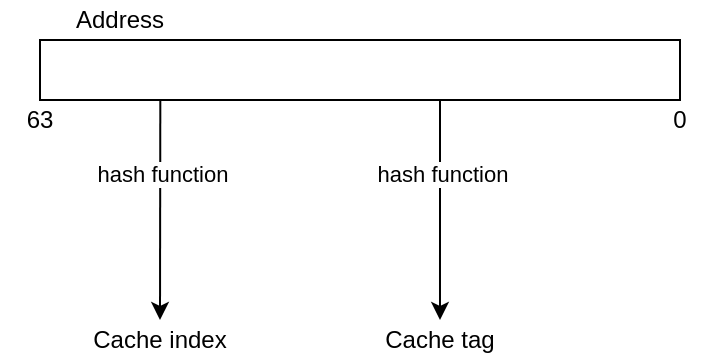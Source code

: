 <mxfile version="14.4.3" type="device" pages="12"><diagram id="uZR_uuC6jq59dN_3OC6Z" name="tag_and_index"><mxGraphModel dx="1386" dy="787" grid="1" gridSize="10" guides="1" tooltips="1" connect="1" arrows="1" fold="1" page="1" pageScale="1" pageWidth="827" pageHeight="1169" math="0" shadow="0"><root><mxCell id="0"/><mxCell id="1" parent="0"/><mxCell id="QBhZalr1MMXsWeYLrwim-3" value="" style="rounded=0;whiteSpace=wrap;html=1;fillColor=none;" parent="1" vertex="1"><mxGeometry x="40" y="60" width="320" height="30" as="geometry"/></mxCell><mxCell id="QBhZalr1MMXsWeYLrwim-4" value="" style="endArrow=classic;html=1;exitX=0.188;exitY=1;exitDx=0;exitDy=0;exitPerimeter=0;entryX=0.5;entryY=0;entryDx=0;entryDy=0;" parent="1" source="QBhZalr1MMXsWeYLrwim-3" target="QBhZalr1MMXsWeYLrwim-13" edge="1"><mxGeometry width="50" height="50" relative="1" as="geometry"><mxPoint x="100" y="120" as="sourcePoint"/><mxPoint x="100" y="190" as="targetPoint"/></mxGeometry></mxCell><mxCell id="QBhZalr1MMXsWeYLrwim-9" value="hash function" style="edgeLabel;html=1;align=center;verticalAlign=middle;resizable=0;points=[];" parent="QBhZalr1MMXsWeYLrwim-4" vertex="1" connectable="0"><mxGeometry x="-0.332" y="1" relative="1" as="geometry"><mxPoint as="offset"/></mxGeometry></mxCell><mxCell id="QBhZalr1MMXsWeYLrwim-5" value="Address" style="text;html=1;strokeColor=none;fillColor=none;align=center;verticalAlign=middle;whiteSpace=wrap;rounded=0;" parent="1" vertex="1"><mxGeometry x="40" y="40" width="80" height="20" as="geometry"/></mxCell><mxCell id="QBhZalr1MMXsWeYLrwim-7" value="0" style="text;html=1;strokeColor=none;fillColor=none;align=center;verticalAlign=middle;whiteSpace=wrap;rounded=0;" parent="1" vertex="1"><mxGeometry x="340" y="90" width="40" height="20" as="geometry"/></mxCell><mxCell id="QBhZalr1MMXsWeYLrwim-8" value="63" style="text;html=1;strokeColor=none;fillColor=none;align=center;verticalAlign=middle;whiteSpace=wrap;rounded=0;" parent="1" vertex="1"><mxGeometry x="20" y="90" width="40" height="20" as="geometry"/></mxCell><mxCell id="QBhZalr1MMXsWeYLrwim-10" value="" style="endArrow=classic;html=1;exitX=0.188;exitY=1;exitDx=0;exitDy=0;exitPerimeter=0;entryX=0.5;entryY=0;entryDx=0;entryDy=0;" parent="1" target="QBhZalr1MMXsWeYLrwim-12" edge="1"><mxGeometry width="50" height="50" relative="1" as="geometry"><mxPoint x="239.99" y="90" as="sourcePoint"/><mxPoint x="239.83" y="190" as="targetPoint"/></mxGeometry></mxCell><mxCell id="QBhZalr1MMXsWeYLrwim-11" value="hash function" style="edgeLabel;html=1;align=center;verticalAlign=middle;resizable=0;points=[];" parent="QBhZalr1MMXsWeYLrwim-10" vertex="1" connectable="0"><mxGeometry x="-0.332" y="1" relative="1" as="geometry"><mxPoint as="offset"/></mxGeometry></mxCell><mxCell id="QBhZalr1MMXsWeYLrwim-12" value="Cache tag" style="text;html=1;strokeColor=none;fillColor=none;align=center;verticalAlign=middle;whiteSpace=wrap;rounded=0;" parent="1" vertex="1"><mxGeometry x="200" y="200" width="80" height="20" as="geometry"/></mxCell><mxCell id="QBhZalr1MMXsWeYLrwim-13" value="Cache index" style="text;html=1;strokeColor=none;fillColor=none;align=center;verticalAlign=middle;whiteSpace=wrap;rounded=0;" parent="1" vertex="1"><mxGeometry x="60" y="200" width="80" height="20" as="geometry"/></mxCell></root></mxGraphModel></diagram><diagram id="N88PjZSf0YOF1UXcrFFC" name="4-way-set-associative-example"><mxGraphModel dx="1183" dy="646" grid="1" gridSize="10" guides="1" tooltips="1" connect="1" arrows="1" fold="1" page="1" pageScale="1" pageWidth="827" pageHeight="1169" math="0" shadow="0"><root><mxCell id="YAkPjtm-KtTsCIwI9CHd-0"/><mxCell id="YAkPjtm-KtTsCIwI9CHd-1" parent="YAkPjtm-KtTsCIwI9CHd-0"/><mxCell id="YAkPjtm-KtTsCIwI9CHd-2" value="" style="rounded=0;whiteSpace=wrap;html=1;fillColor=none;" vertex="1" parent="YAkPjtm-KtTsCIwI9CHd-1"><mxGeometry x="220" y="60" width="320" height="20" as="geometry"/></mxCell><mxCell id="YAkPjtm-KtTsCIwI9CHd-3" value="" style="rounded=0;whiteSpace=wrap;html=1;fillColor=none;" vertex="1" parent="YAkPjtm-KtTsCIwI9CHd-1"><mxGeometry x="220" y="80" width="320" height="20" as="geometry"/></mxCell><mxCell id="YAkPjtm-KtTsCIwI9CHd-4" value="" style="rounded=0;whiteSpace=wrap;html=1;fillColor=none;" vertex="1" parent="YAkPjtm-KtTsCIwI9CHd-1"><mxGeometry x="220" y="100" width="320" height="20" as="geometry"/></mxCell><mxCell id="YAkPjtm-KtTsCIwI9CHd-5" value="" style="rounded=0;whiteSpace=wrap;html=1;fillColor=none;" vertex="1" parent="YAkPjtm-KtTsCIwI9CHd-1"><mxGeometry x="220" y="120" width="320" height="20" as="geometry"/></mxCell><mxCell id="YAkPjtm-KtTsCIwI9CHd-6" value="" style="rounded=0;whiteSpace=wrap;html=1;fillColor=none;" vertex="1" parent="YAkPjtm-KtTsCIwI9CHd-1"><mxGeometry x="220" y="160" width="320" height="20" as="geometry"/></mxCell><mxCell id="YAkPjtm-KtTsCIwI9CHd-7" value="" style="rounded=0;whiteSpace=wrap;html=1;fillColor=none;" vertex="1" parent="YAkPjtm-KtTsCIwI9CHd-1"><mxGeometry x="220" y="180" width="320" height="20" as="geometry"/></mxCell><mxCell id="YAkPjtm-KtTsCIwI9CHd-8" value="" style="rounded=0;whiteSpace=wrap;html=1;fillColor=none;" vertex="1" parent="YAkPjtm-KtTsCIwI9CHd-1"><mxGeometry x="220" y="200" width="320" height="20" as="geometry"/></mxCell><mxCell id="YAkPjtm-KtTsCIwI9CHd-9" value="" style="rounded=0;whiteSpace=wrap;html=1;fillColor=none;" vertex="1" parent="YAkPjtm-KtTsCIwI9CHd-1"><mxGeometry x="220" y="220" width="320" height="20" as="geometry"/></mxCell><mxCell id="YAkPjtm-KtTsCIwI9CHd-10" value="" style="endArrow=none;html=1;entryX=0.25;entryY=0;entryDx=0;entryDy=0;exitX=0.25;exitY=1;exitDx=0;exitDy=0;" edge="1" parent="YAkPjtm-KtTsCIwI9CHd-1" source="YAkPjtm-KtTsCIwI9CHd-5" target="YAkPjtm-KtTsCIwI9CHd-2"><mxGeometry width="50" height="50" relative="1" as="geometry"><mxPoint x="310" y="130" as="sourcePoint"/><mxPoint x="360" y="80" as="targetPoint"/></mxGeometry></mxCell><mxCell id="YAkPjtm-KtTsCIwI9CHd-11" value="" style="endArrow=none;html=1;entryX=0.25;entryY=0;entryDx=0;entryDy=0;exitX=0.25;exitY=1;exitDx=0;exitDy=0;" edge="1" parent="YAkPjtm-KtTsCIwI9CHd-1" source="YAkPjtm-KtTsCIwI9CHd-9" target="YAkPjtm-KtTsCIwI9CHd-6"><mxGeometry width="50" height="50" relative="1" as="geometry"><mxPoint x="310.0" y="150" as="sourcePoint"/><mxPoint x="310.0" y="70" as="targetPoint"/></mxGeometry></mxCell><mxCell id="YAkPjtm-KtTsCIwI9CHd-12" value="Tag &amp;amp; valid bit, ..." style="text;html=1;strokeColor=none;fillColor=none;align=center;verticalAlign=middle;whiteSpace=wrap;rounded=0;" vertex="1" parent="YAkPjtm-KtTsCIwI9CHd-1"><mxGeometry x="220" y="40" width="100" height="20" as="geometry"/></mxCell><mxCell id="YAkPjtm-KtTsCIwI9CHd-13" value="Block of memory" style="text;html=1;strokeColor=none;fillColor=none;align=center;verticalAlign=middle;whiteSpace=wrap;rounded=0;" vertex="1" parent="YAkPjtm-KtTsCIwI9CHd-1"><mxGeometry x="440" y="40" width="100" height="20" as="geometry"/></mxCell><mxCell id="YAkPjtm-KtTsCIwI9CHd-14" value="" style="rounded=0;whiteSpace=wrap;html=1;fillColor=none;" vertex="1" parent="YAkPjtm-KtTsCIwI9CHd-1"><mxGeometry x="160" y="60" width="50" height="20" as="geometry"/></mxCell><mxCell id="YAkPjtm-KtTsCIwI9CHd-15" value="" style="rounded=0;whiteSpace=wrap;html=1;fillColor=none;" vertex="1" parent="YAkPjtm-KtTsCIwI9CHd-1"><mxGeometry x="160" y="160" width="50" height="20" as="geometry"/></mxCell><mxCell id="YAkPjtm-KtTsCIwI9CHd-16" value="Cache line" style="text;html=1;strokeColor=none;fillColor=none;align=center;verticalAlign=middle;whiteSpace=wrap;rounded=0;" vertex="1" parent="YAkPjtm-KtTsCIwI9CHd-1"><mxGeometry x="80" y="40" width="60" height="20" as="geometry"/></mxCell><mxCell id="YAkPjtm-KtTsCIwI9CHd-17" value="1" style="text;html=1;strokeColor=none;fillColor=none;align=center;verticalAlign=middle;whiteSpace=wrap;rounded=0;" vertex="1" parent="YAkPjtm-KtTsCIwI9CHd-1"><mxGeometry x="90" y="60" width="40" height="20" as="geometry"/></mxCell><mxCell id="YAkPjtm-KtTsCIwI9CHd-18" value="2" style="text;html=1;strokeColor=none;fillColor=none;align=center;verticalAlign=middle;whiteSpace=wrap;rounded=0;" vertex="1" parent="YAkPjtm-KtTsCIwI9CHd-1"><mxGeometry x="90" y="80" width="40" height="20" as="geometry"/></mxCell><mxCell id="YAkPjtm-KtTsCIwI9CHd-19" value="3" style="text;html=1;strokeColor=none;fillColor=none;align=center;verticalAlign=middle;whiteSpace=wrap;rounded=0;" vertex="1" parent="YAkPjtm-KtTsCIwI9CHd-1"><mxGeometry x="90" y="100" width="40" height="20" as="geometry"/></mxCell><mxCell id="YAkPjtm-KtTsCIwI9CHd-20" value="4" style="text;html=1;strokeColor=none;fillColor=none;align=center;verticalAlign=middle;whiteSpace=wrap;rounded=0;" vertex="1" parent="YAkPjtm-KtTsCIwI9CHd-1"><mxGeometry x="90" y="120" width="40" height="20" as="geometry"/></mxCell><mxCell id="YAkPjtm-KtTsCIwI9CHd-21" value="5" style="text;html=1;strokeColor=none;fillColor=none;align=center;verticalAlign=middle;whiteSpace=wrap;rounded=0;" vertex="1" parent="YAkPjtm-KtTsCIwI9CHd-1"><mxGeometry x="90" y="160" width="40" height="20" as="geometry"/></mxCell><mxCell id="YAkPjtm-KtTsCIwI9CHd-22" value="6" style="text;html=1;strokeColor=none;fillColor=none;align=center;verticalAlign=middle;whiteSpace=wrap;rounded=0;" vertex="1" parent="YAkPjtm-KtTsCIwI9CHd-1"><mxGeometry x="90" y="180" width="40" height="20" as="geometry"/></mxCell><mxCell id="YAkPjtm-KtTsCIwI9CHd-23" value="7" style="text;html=1;strokeColor=none;fillColor=none;align=center;verticalAlign=middle;whiteSpace=wrap;rounded=0;" vertex="1" parent="YAkPjtm-KtTsCIwI9CHd-1"><mxGeometry x="90" y="200" width="40" height="20" as="geometry"/></mxCell><mxCell id="YAkPjtm-KtTsCIwI9CHd-24" value="8" style="text;html=1;strokeColor=none;fillColor=none;align=center;verticalAlign=middle;whiteSpace=wrap;rounded=0;" vertex="1" parent="YAkPjtm-KtTsCIwI9CHd-1"><mxGeometry x="90" y="220" width="40" height="20" as="geometry"/></mxCell><mxCell id="YAkPjtm-KtTsCIwI9CHd-25" value="Index" style="text;html=1;strokeColor=none;fillColor=none;align=center;verticalAlign=middle;whiteSpace=wrap;rounded=0;" vertex="1" parent="YAkPjtm-KtTsCIwI9CHd-1"><mxGeometry x="165" y="40" width="40" height="20" as="geometry"/></mxCell><mxCell id="YAkPjtm-KtTsCIwI9CHd-26" value="" style="endArrow=none;html=1;" edge="1" parent="YAkPjtm-KtTsCIwI9CHd-1"><mxGeometry width="50" height="50" relative="1" as="geometry"><mxPoint x="60" y="140" as="sourcePoint"/><mxPoint x="60" y="60" as="targetPoint"/></mxGeometry></mxCell><mxCell id="YAkPjtm-KtTsCIwI9CHd-27" value="Cache set" style="text;html=1;strokeColor=none;fillColor=none;align=center;verticalAlign=middle;whiteSpace=wrap;rounded=0;rotation=-90;" vertex="1" parent="YAkPjtm-KtTsCIwI9CHd-1"><mxGeometry x="20" y="90" width="60" height="20" as="geometry"/></mxCell><mxCell id="YAkPjtm-KtTsCIwI9CHd-28" value="" style="endArrow=none;html=1;" edge="1" parent="YAkPjtm-KtTsCIwI9CHd-1"><mxGeometry width="50" height="50" relative="1" as="geometry"><mxPoint x="60" y="240" as="sourcePoint"/><mxPoint x="60" y="160" as="targetPoint"/></mxGeometry></mxCell><mxCell id="YAkPjtm-KtTsCIwI9CHd-29" value="Cache set" style="text;html=1;strokeColor=none;fillColor=none;align=center;verticalAlign=middle;whiteSpace=wrap;rounded=0;rotation=-90;" vertex="1" parent="YAkPjtm-KtTsCIwI9CHd-1"><mxGeometry x="20" y="190" width="60" height="20" as="geometry"/></mxCell><mxCell id="XNo0BE_a6AqCTSygihVE-0" value="" style="endArrow=classic;startArrow=classic;html=1;" edge="1" parent="YAkPjtm-KtTsCIwI9CHd-1"><mxGeometry width="50" height="50" relative="1" as="geometry"><mxPoint x="580" y="140" as="sourcePoint"/><mxPoint x="580" y="60" as="targetPoint"/></mxGeometry></mxCell><mxCell id="XNo0BE_a6AqCTSygihVE-1" value="4-way set&lt;br&gt;associative" style="edgeLabel;html=1;align=center;verticalAlign=middle;resizable=0;points=[];" vertex="1" connectable="0" parent="XNo0BE_a6AqCTSygihVE-0"><mxGeometry x="0.13" relative="1" as="geometry"><mxPoint x="30" y="5.14" as="offset"/></mxGeometry></mxCell></root></mxGraphModel></diagram><diagram id="Zsz0UUjNA50_7VagNUyk" name="fully-associative-cache"><mxGraphModel dx="473" dy="258" grid="1" gridSize="10" guides="1" tooltips="1" connect="1" arrows="1" fold="1" page="1" pageScale="1" pageWidth="827" pageHeight="1169" math="0" shadow="0"><root><mxCell id="IufcmNfvTsPuRrIvkGWm-0"/><mxCell id="IufcmNfvTsPuRrIvkGWm-1" parent="IufcmNfvTsPuRrIvkGWm-0"/><mxCell id="lpMhhuk2aYSb6Tm6tq2T-0" value="" style="rounded=0;whiteSpace=wrap;html=1;fillColor=none;" vertex="1" parent="IufcmNfvTsPuRrIvkGWm-1"><mxGeometry x="220" y="60" width="320" height="20" as="geometry"/></mxCell><mxCell id="lpMhhuk2aYSb6Tm6tq2T-1" value="" style="rounded=0;whiteSpace=wrap;html=1;fillColor=none;" vertex="1" parent="IufcmNfvTsPuRrIvkGWm-1"><mxGeometry x="220" y="80" width="320" height="20" as="geometry"/></mxCell><mxCell id="lpMhhuk2aYSb6Tm6tq2T-2" value="" style="rounded=0;whiteSpace=wrap;html=1;fillColor=none;" vertex="1" parent="IufcmNfvTsPuRrIvkGWm-1"><mxGeometry x="220" y="100" width="320" height="20" as="geometry"/></mxCell><mxCell id="lpMhhuk2aYSb6Tm6tq2T-3" value="" style="rounded=0;whiteSpace=wrap;html=1;fillColor=none;" vertex="1" parent="IufcmNfvTsPuRrIvkGWm-1"><mxGeometry x="220" y="120" width="320" height="20" as="geometry"/></mxCell><mxCell id="lpMhhuk2aYSb6Tm6tq2T-4" value="" style="rounded=0;whiteSpace=wrap;html=1;fillColor=none;" vertex="1" parent="IufcmNfvTsPuRrIvkGWm-1"><mxGeometry x="220" y="140" width="320" height="20" as="geometry"/></mxCell><mxCell id="lpMhhuk2aYSb6Tm6tq2T-5" value="" style="rounded=0;whiteSpace=wrap;html=1;fillColor=none;" vertex="1" parent="IufcmNfvTsPuRrIvkGWm-1"><mxGeometry x="220" y="160" width="320" height="20" as="geometry"/></mxCell><mxCell id="lpMhhuk2aYSb6Tm6tq2T-6" value="" style="rounded=0;whiteSpace=wrap;html=1;fillColor=none;" vertex="1" parent="IufcmNfvTsPuRrIvkGWm-1"><mxGeometry x="220" y="180" width="320" height="20" as="geometry"/></mxCell><mxCell id="lpMhhuk2aYSb6Tm6tq2T-7" value="" style="rounded=0;whiteSpace=wrap;html=1;fillColor=none;" vertex="1" parent="IufcmNfvTsPuRrIvkGWm-1"><mxGeometry x="220" y="200" width="320" height="20" as="geometry"/></mxCell><mxCell id="lpMhhuk2aYSb6Tm6tq2T-8" value="" style="endArrow=none;html=1;entryX=0.25;entryY=0;entryDx=0;entryDy=0;exitX=0.25;exitY=1;exitDx=0;exitDy=0;" edge="1" parent="IufcmNfvTsPuRrIvkGWm-1" source="lpMhhuk2aYSb6Tm6tq2T-3" target="lpMhhuk2aYSb6Tm6tq2T-0"><mxGeometry width="50" height="50" relative="1" as="geometry"><mxPoint x="310" y="130" as="sourcePoint"/><mxPoint x="360" y="80" as="targetPoint"/></mxGeometry></mxCell><mxCell id="lpMhhuk2aYSb6Tm6tq2T-9" value="" style="endArrow=none;html=1;entryX=0.25;entryY=0;entryDx=0;entryDy=0;exitX=0.25;exitY=1;exitDx=0;exitDy=0;" edge="1" parent="IufcmNfvTsPuRrIvkGWm-1" source="lpMhhuk2aYSb6Tm6tq2T-7" target="lpMhhuk2aYSb6Tm6tq2T-4"><mxGeometry width="50" height="50" relative="1" as="geometry"><mxPoint x="310.0" y="130" as="sourcePoint"/><mxPoint x="310.0" y="50" as="targetPoint"/></mxGeometry></mxCell><mxCell id="lpMhhuk2aYSb6Tm6tq2T-10" value="Tag &amp;amp; valid bit, ..." style="text;html=1;strokeColor=none;fillColor=none;align=center;verticalAlign=middle;whiteSpace=wrap;rounded=0;" vertex="1" parent="IufcmNfvTsPuRrIvkGWm-1"><mxGeometry x="220" y="40" width="100" height="20" as="geometry"/></mxCell><mxCell id="lpMhhuk2aYSb6Tm6tq2T-11" value="Block of memory" style="text;html=1;strokeColor=none;fillColor=none;align=center;verticalAlign=middle;whiteSpace=wrap;rounded=0;" vertex="1" parent="IufcmNfvTsPuRrIvkGWm-1"><mxGeometry x="440" y="40" width="100" height="20" as="geometry"/></mxCell><mxCell id="lpMhhuk2aYSb6Tm6tq2T-12" value="" style="rounded=0;whiteSpace=wrap;html=1;fillColor=none;strokeColor=#CCCCCC;" vertex="1" parent="IufcmNfvTsPuRrIvkGWm-1"><mxGeometry x="160" y="60" width="50" height="20" as="geometry"/></mxCell><mxCell id="lpMhhuk2aYSb6Tm6tq2T-14" value="Cache line" style="text;html=1;strokeColor=none;fillColor=none;align=center;verticalAlign=middle;whiteSpace=wrap;rounded=0;" vertex="1" parent="IufcmNfvTsPuRrIvkGWm-1"><mxGeometry x="80" y="40" width="60" height="20" as="geometry"/></mxCell><mxCell id="lpMhhuk2aYSb6Tm6tq2T-15" value="1" style="text;html=1;strokeColor=none;fillColor=none;align=center;verticalAlign=middle;whiteSpace=wrap;rounded=0;" vertex="1" parent="IufcmNfvTsPuRrIvkGWm-1"><mxGeometry x="90" y="60" width="40" height="20" as="geometry"/></mxCell><mxCell id="lpMhhuk2aYSb6Tm6tq2T-16" value="2" style="text;html=1;strokeColor=none;fillColor=none;align=center;verticalAlign=middle;whiteSpace=wrap;rounded=0;" vertex="1" parent="IufcmNfvTsPuRrIvkGWm-1"><mxGeometry x="90" y="80" width="40" height="20" as="geometry"/></mxCell><mxCell id="lpMhhuk2aYSb6Tm6tq2T-17" value="3" style="text;html=1;strokeColor=none;fillColor=none;align=center;verticalAlign=middle;whiteSpace=wrap;rounded=0;" vertex="1" parent="IufcmNfvTsPuRrIvkGWm-1"><mxGeometry x="90" y="100" width="40" height="20" as="geometry"/></mxCell><mxCell id="lpMhhuk2aYSb6Tm6tq2T-18" value="4" style="text;html=1;strokeColor=none;fillColor=none;align=center;verticalAlign=middle;whiteSpace=wrap;rounded=0;" vertex="1" parent="IufcmNfvTsPuRrIvkGWm-1"><mxGeometry x="90" y="120" width="40" height="20" as="geometry"/></mxCell><mxCell id="lpMhhuk2aYSb6Tm6tq2T-19" value="5" style="text;html=1;strokeColor=none;fillColor=none;align=center;verticalAlign=middle;whiteSpace=wrap;rounded=0;" vertex="1" parent="IufcmNfvTsPuRrIvkGWm-1"><mxGeometry x="90" y="140" width="40" height="20" as="geometry"/></mxCell><mxCell id="lpMhhuk2aYSb6Tm6tq2T-20" value="6" style="text;html=1;strokeColor=none;fillColor=none;align=center;verticalAlign=middle;whiteSpace=wrap;rounded=0;" vertex="1" parent="IufcmNfvTsPuRrIvkGWm-1"><mxGeometry x="90" y="160" width="40" height="20" as="geometry"/></mxCell><mxCell id="lpMhhuk2aYSb6Tm6tq2T-21" value="7" style="text;html=1;strokeColor=none;fillColor=none;align=center;verticalAlign=middle;whiteSpace=wrap;rounded=0;" vertex="1" parent="IufcmNfvTsPuRrIvkGWm-1"><mxGeometry x="90" y="180" width="40" height="20" as="geometry"/></mxCell><mxCell id="lpMhhuk2aYSb6Tm6tq2T-22" value="8" style="text;html=1;strokeColor=none;fillColor=none;align=center;verticalAlign=middle;whiteSpace=wrap;rounded=0;" vertex="1" parent="IufcmNfvTsPuRrIvkGWm-1"><mxGeometry x="90" y="200" width="40" height="20" as="geometry"/></mxCell><mxCell id="lpMhhuk2aYSb6Tm6tq2T-23" value="Index" style="text;html=1;strokeColor=none;fillColor=none;align=center;verticalAlign=middle;whiteSpace=wrap;rounded=0;fontColor=#CCCCCC;" vertex="1" parent="IufcmNfvTsPuRrIvkGWm-1"><mxGeometry x="165" y="40" width="40" height="20" as="geometry"/></mxCell><mxCell id="lpMhhuk2aYSb6Tm6tq2T-24" value="" style="endArrow=none;html=1;" edge="1" parent="IufcmNfvTsPuRrIvkGWm-1"><mxGeometry width="50" height="50" relative="1" as="geometry"><mxPoint x="60" y="220" as="sourcePoint"/><mxPoint x="60" y="60" as="targetPoint"/></mxGeometry></mxCell><mxCell id="lpMhhuk2aYSb6Tm6tq2T-25" value="Cache set" style="text;html=1;strokeColor=none;fillColor=none;align=center;verticalAlign=middle;whiteSpace=wrap;rounded=0;rotation=-90;" vertex="1" parent="IufcmNfvTsPuRrIvkGWm-1"><mxGeometry x="20" y="130" width="60" height="20" as="geometry"/></mxCell><mxCell id="lpMhhuk2aYSb6Tm6tq2T-28" value="" style="endArrow=classic;startArrow=classic;html=1;" edge="1" parent="IufcmNfvTsPuRrIvkGWm-1"><mxGeometry width="50" height="50" relative="1" as="geometry"><mxPoint x="580" y="220" as="sourcePoint"/><mxPoint x="580" y="60" as="targetPoint"/></mxGeometry></mxCell><mxCell id="lpMhhuk2aYSb6Tm6tq2T-29" value="8-way set&lt;br&gt;associative&lt;br&gt;with 8 cache lines&lt;br&gt;&lt;br&gt;=&amp;gt; fully-associative" style="edgeLabel;html=1;align=center;verticalAlign=middle;resizable=0;points=[];" vertex="1" connectable="0" parent="lpMhhuk2aYSb6Tm6tq2T-28"><mxGeometry x="0.13" relative="1" as="geometry"><mxPoint x="50" y="0.34" as="offset"/></mxGeometry></mxCell><mxCell id="W9guG77Mvtv8YpS1kbl7-0" value="Index is no longer needed" style="text;html=1;fillColor=none;align=center;verticalAlign=middle;whiteSpace=wrap;rounded=0;glass=0;sketch=1;shadow=0;fontColor=#808080;strokeColor=#B3B3B3;" vertex="1" parent="IufcmNfvTsPuRrIvkGWm-1"><mxGeometry x="150" y="140" width="60" height="50" as="geometry"/></mxCell><mxCell id="W9guG77Mvtv8YpS1kbl7-3" value="" style="endArrow=classic;html=1;fontColor=#B5739D;entryX=0.5;entryY=1;entryDx=0;entryDy=0;exitX=0.38;exitY=-0.016;exitDx=0;exitDy=0;sketch=1;exitPerimeter=0;strokeColor=#CCCCCC;" edge="1" parent="IufcmNfvTsPuRrIvkGWm-1" source="W9guG77Mvtv8YpS1kbl7-0" target="lpMhhuk2aYSb6Tm6tq2T-12"><mxGeometry width="50" height="50" relative="1" as="geometry"><mxPoint x="150" y="140" as="sourcePoint"/><mxPoint x="200" y="90" as="targetPoint"/></mxGeometry></mxCell></root></mxGraphModel></diagram><diagram id="GqhddPx8xW2Jk07bzF_Z" name="direct-mapped-cache"><mxGraphModel dx="1183" dy="588" grid="1" gridSize="10" guides="1" tooltips="1" connect="1" arrows="1" fold="1" page="1" pageScale="1" pageWidth="827" pageHeight="1169" math="0" shadow="0"><root><mxCell id="Xr7Dg8vzwgzh_qXXXmWx-0"/><mxCell id="Xr7Dg8vzwgzh_qXXXmWx-1" parent="Xr7Dg8vzwgzh_qXXXmWx-0"/><mxCell id="Xr7Dg8vzwgzh_qXXXmWx-2" value="" style="rounded=0;whiteSpace=wrap;html=1;fillColor=none;" vertex="1" parent="Xr7Dg8vzwgzh_qXXXmWx-1"><mxGeometry x="240" y="60" width="320" height="20" as="geometry"/></mxCell><mxCell id="Xr7Dg8vzwgzh_qXXXmWx-3" value="" style="rounded=0;whiteSpace=wrap;html=1;fillColor=none;" vertex="1" parent="Xr7Dg8vzwgzh_qXXXmWx-1"><mxGeometry x="240" y="90" width="320" height="20" as="geometry"/></mxCell><mxCell id="Xr7Dg8vzwgzh_qXXXmWx-4" value="" style="rounded=0;whiteSpace=wrap;html=1;fillColor=none;" vertex="1" parent="Xr7Dg8vzwgzh_qXXXmWx-1"><mxGeometry x="240" y="120" width="320" height="20" as="geometry"/></mxCell><mxCell id="Xr7Dg8vzwgzh_qXXXmWx-5" value="" style="rounded=0;whiteSpace=wrap;html=1;fillColor=none;" vertex="1" parent="Xr7Dg8vzwgzh_qXXXmWx-1"><mxGeometry x="240" y="150" width="320" height="20" as="geometry"/></mxCell><mxCell id="Xr7Dg8vzwgzh_qXXXmWx-6" value="" style="rounded=0;whiteSpace=wrap;html=1;fillColor=none;" vertex="1" parent="Xr7Dg8vzwgzh_qXXXmWx-1"><mxGeometry x="240" y="180" width="320" height="20" as="geometry"/></mxCell><mxCell id="Xr7Dg8vzwgzh_qXXXmWx-7" value="" style="rounded=0;whiteSpace=wrap;html=1;fillColor=none;" vertex="1" parent="Xr7Dg8vzwgzh_qXXXmWx-1"><mxGeometry x="240" y="210" width="320" height="20" as="geometry"/></mxCell><mxCell id="Xr7Dg8vzwgzh_qXXXmWx-8" value="" style="rounded=0;whiteSpace=wrap;html=1;fillColor=none;" vertex="1" parent="Xr7Dg8vzwgzh_qXXXmWx-1"><mxGeometry x="240" y="240" width="320" height="20" as="geometry"/></mxCell><mxCell id="Xr7Dg8vzwgzh_qXXXmWx-9" value="" style="rounded=0;whiteSpace=wrap;html=1;fillColor=none;" vertex="1" parent="Xr7Dg8vzwgzh_qXXXmWx-1"><mxGeometry x="240" y="270" width="320" height="20" as="geometry"/></mxCell><mxCell id="Xr7Dg8vzwgzh_qXXXmWx-10" value="" style="endArrow=none;html=1;entryX=0.25;entryY=0;entryDx=0;entryDy=0;" edge="1" parent="Xr7Dg8vzwgzh_qXXXmWx-1" target="Xr7Dg8vzwgzh_qXXXmWx-2"><mxGeometry width="50" height="50" relative="1" as="geometry"><mxPoint x="320" y="80" as="sourcePoint"/><mxPoint x="380" y="80" as="targetPoint"/></mxGeometry></mxCell><mxCell id="Xr7Dg8vzwgzh_qXXXmWx-12" value="Tag &amp;amp; valid bit, ..." style="text;html=1;strokeColor=none;fillColor=none;align=center;verticalAlign=middle;whiteSpace=wrap;rounded=0;" vertex="1" parent="Xr7Dg8vzwgzh_qXXXmWx-1"><mxGeometry x="240" y="40" width="100" height="20" as="geometry"/></mxCell><mxCell id="Xr7Dg8vzwgzh_qXXXmWx-13" value="Block of memory" style="text;html=1;strokeColor=none;fillColor=none;align=center;verticalAlign=middle;whiteSpace=wrap;rounded=0;" vertex="1" parent="Xr7Dg8vzwgzh_qXXXmWx-1"><mxGeometry x="460" y="40" width="100" height="20" as="geometry"/></mxCell><mxCell id="Xr7Dg8vzwgzh_qXXXmWx-14" value="" style="rounded=0;whiteSpace=wrap;html=1;fillColor=none;" vertex="1" parent="Xr7Dg8vzwgzh_qXXXmWx-1"><mxGeometry x="180" y="60" width="50" height="20" as="geometry"/></mxCell><mxCell id="Xr7Dg8vzwgzh_qXXXmWx-15" value="" style="rounded=0;whiteSpace=wrap;html=1;fillColor=none;" vertex="1" parent="Xr7Dg8vzwgzh_qXXXmWx-1"><mxGeometry x="180" y="210" width="50" height="20" as="geometry"/></mxCell><mxCell id="Xr7Dg8vzwgzh_qXXXmWx-16" value="Cache line" style="text;html=1;strokeColor=none;fillColor=none;align=center;verticalAlign=middle;whiteSpace=wrap;rounded=0;" vertex="1" parent="Xr7Dg8vzwgzh_qXXXmWx-1"><mxGeometry x="100" y="40" width="60" height="20" as="geometry"/></mxCell><mxCell id="Xr7Dg8vzwgzh_qXXXmWx-17" value="1" style="text;html=1;strokeColor=none;fillColor=none;align=center;verticalAlign=middle;whiteSpace=wrap;rounded=0;" vertex="1" parent="Xr7Dg8vzwgzh_qXXXmWx-1"><mxGeometry x="110" y="60" width="40" height="20" as="geometry"/></mxCell><mxCell id="Xr7Dg8vzwgzh_qXXXmWx-18" value="2" style="text;html=1;strokeColor=none;fillColor=none;align=center;verticalAlign=middle;whiteSpace=wrap;rounded=0;" vertex="1" parent="Xr7Dg8vzwgzh_qXXXmWx-1"><mxGeometry x="110" y="90" width="40" height="20" as="geometry"/></mxCell><mxCell id="Xr7Dg8vzwgzh_qXXXmWx-19" value="3" style="text;html=1;strokeColor=none;fillColor=none;align=center;verticalAlign=middle;whiteSpace=wrap;rounded=0;" vertex="1" parent="Xr7Dg8vzwgzh_qXXXmWx-1"><mxGeometry x="110" y="120" width="40" height="20" as="geometry"/></mxCell><mxCell id="Xr7Dg8vzwgzh_qXXXmWx-20" value="4" style="text;html=1;strokeColor=none;fillColor=none;align=center;verticalAlign=middle;whiteSpace=wrap;rounded=0;" vertex="1" parent="Xr7Dg8vzwgzh_qXXXmWx-1"><mxGeometry x="110" y="150" width="40" height="20" as="geometry"/></mxCell><mxCell id="Xr7Dg8vzwgzh_qXXXmWx-21" value="5" style="text;html=1;strokeColor=none;fillColor=none;align=center;verticalAlign=middle;whiteSpace=wrap;rounded=0;" vertex="1" parent="Xr7Dg8vzwgzh_qXXXmWx-1"><mxGeometry x="110" y="180" width="40" height="20" as="geometry"/></mxCell><mxCell id="Xr7Dg8vzwgzh_qXXXmWx-22" value="6" style="text;html=1;strokeColor=none;fillColor=none;align=center;verticalAlign=middle;whiteSpace=wrap;rounded=0;" vertex="1" parent="Xr7Dg8vzwgzh_qXXXmWx-1"><mxGeometry x="110" y="210" width="40" height="20" as="geometry"/></mxCell><mxCell id="Xr7Dg8vzwgzh_qXXXmWx-23" value="7" style="text;html=1;strokeColor=none;fillColor=none;align=center;verticalAlign=middle;whiteSpace=wrap;rounded=0;" vertex="1" parent="Xr7Dg8vzwgzh_qXXXmWx-1"><mxGeometry x="110" y="240" width="40" height="20" as="geometry"/></mxCell><mxCell id="Xr7Dg8vzwgzh_qXXXmWx-24" value="8" style="text;html=1;strokeColor=none;fillColor=none;align=center;verticalAlign=middle;whiteSpace=wrap;rounded=0;" vertex="1" parent="Xr7Dg8vzwgzh_qXXXmWx-1"><mxGeometry x="110" y="270" width="40" height="20" as="geometry"/></mxCell><mxCell id="Xr7Dg8vzwgzh_qXXXmWx-25" value="Index" style="text;html=1;strokeColor=none;fillColor=none;align=center;verticalAlign=middle;whiteSpace=wrap;rounded=0;" vertex="1" parent="Xr7Dg8vzwgzh_qXXXmWx-1"><mxGeometry x="185" y="40" width="40" height="20" as="geometry"/></mxCell><mxCell id="Xr7Dg8vzwgzh_qXXXmWx-26" value="" style="endArrow=none;html=1;" edge="1" parent="Xr7Dg8vzwgzh_qXXXmWx-1"><mxGeometry width="50" height="50" relative="1" as="geometry"><mxPoint x="80" y="80" as="sourcePoint"/><mxPoint x="80" y="60" as="targetPoint"/></mxGeometry></mxCell><mxCell id="Xr7Dg8vzwgzh_qXXXmWx-27" value="Cache set" style="text;html=1;strokeColor=none;fillColor=none;align=center;verticalAlign=middle;whiteSpace=wrap;rounded=0;rotation=0;" vertex="1" parent="Xr7Dg8vzwgzh_qXXXmWx-1"><mxGeometry x="10" y="60" width="60" height="20" as="geometry"/></mxCell><mxCell id="Xr7Dg8vzwgzh_qXXXmWx-30" value="" style="endArrow=classic;startArrow=classic;html=1;" edge="1" parent="Xr7Dg8vzwgzh_qXXXmWx-1"><mxGeometry width="50" height="50" relative="1" as="geometry"><mxPoint x="600" y="80" as="sourcePoint"/><mxPoint x="600" y="60" as="targetPoint"/></mxGeometry></mxCell><mxCell id="Xr7Dg8vzwgzh_qXXXmWx-31" value="1-way-set-associative&lt;br&gt;=&amp;gt; direct-mapped" style="edgeLabel;html=1;align=center;verticalAlign=middle;resizable=0;points=[];" vertex="1" connectable="0" parent="Xr7Dg8vzwgzh_qXXXmWx-30"><mxGeometry x="0.13" relative="1" as="geometry"><mxPoint x="60" y="1.33" as="offset"/></mxGeometry></mxCell><mxCell id="m8xnL0BiI8yc7Ew4Qs6_-0" value="" style="rounded=0;whiteSpace=wrap;html=1;fillColor=none;" vertex="1" parent="Xr7Dg8vzwgzh_qXXXmWx-1"><mxGeometry x="180" y="90" width="50" height="20" as="geometry"/></mxCell><mxCell id="m8xnL0BiI8yc7Ew4Qs6_-1" value="" style="rounded=0;whiteSpace=wrap;html=1;fillColor=none;" vertex="1" parent="Xr7Dg8vzwgzh_qXXXmWx-1"><mxGeometry x="180" y="120" width="50" height="20" as="geometry"/></mxCell><mxCell id="m8xnL0BiI8yc7Ew4Qs6_-2" value="" style="rounded=0;whiteSpace=wrap;html=1;fillColor=none;" vertex="1" parent="Xr7Dg8vzwgzh_qXXXmWx-1"><mxGeometry x="180" y="150" width="50" height="20" as="geometry"/></mxCell><mxCell id="m8xnL0BiI8yc7Ew4Qs6_-3" value="" style="rounded=0;whiteSpace=wrap;html=1;fillColor=none;" vertex="1" parent="Xr7Dg8vzwgzh_qXXXmWx-1"><mxGeometry x="180" y="180" width="50" height="20" as="geometry"/></mxCell><mxCell id="m8xnL0BiI8yc7Ew4Qs6_-4" value="" style="rounded=0;whiteSpace=wrap;html=1;fillColor=none;" vertex="1" parent="Xr7Dg8vzwgzh_qXXXmWx-1"><mxGeometry x="180" y="240" width="50" height="20" as="geometry"/></mxCell><mxCell id="m8xnL0BiI8yc7Ew4Qs6_-5" value="" style="rounded=0;whiteSpace=wrap;html=1;fillColor=none;" vertex="1" parent="Xr7Dg8vzwgzh_qXXXmWx-1"><mxGeometry x="180" y="270" width="50" height="20" as="geometry"/></mxCell><mxCell id="m8xnL0BiI8yc7Ew4Qs6_-6" value="" style="endArrow=none;html=1;" edge="1" parent="Xr7Dg8vzwgzh_qXXXmWx-1"><mxGeometry width="50" height="50" relative="1" as="geometry"><mxPoint x="80" y="110" as="sourcePoint"/><mxPoint x="80" y="90" as="targetPoint"/></mxGeometry></mxCell><mxCell id="m8xnL0BiI8yc7Ew4Qs6_-7" value="" style="endArrow=none;html=1;" edge="1" parent="Xr7Dg8vzwgzh_qXXXmWx-1"><mxGeometry width="50" height="50" relative="1" as="geometry"><mxPoint x="80" y="140" as="sourcePoint"/><mxPoint x="80" y="120" as="targetPoint"/></mxGeometry></mxCell><mxCell id="m8xnL0BiI8yc7Ew4Qs6_-8" value="" style="endArrow=none;html=1;" edge="1" parent="Xr7Dg8vzwgzh_qXXXmWx-1"><mxGeometry width="50" height="50" relative="1" as="geometry"><mxPoint x="80" y="170" as="sourcePoint"/><mxPoint x="80" y="150" as="targetPoint"/></mxGeometry></mxCell><mxCell id="m8xnL0BiI8yc7Ew4Qs6_-9" value="" style="endArrow=none;html=1;" edge="1" parent="Xr7Dg8vzwgzh_qXXXmWx-1"><mxGeometry width="50" height="50" relative="1" as="geometry"><mxPoint x="80" y="200" as="sourcePoint"/><mxPoint x="80" y="180" as="targetPoint"/></mxGeometry></mxCell><mxCell id="m8xnL0BiI8yc7Ew4Qs6_-10" value="" style="endArrow=none;html=1;" edge="1" parent="Xr7Dg8vzwgzh_qXXXmWx-1"><mxGeometry width="50" height="50" relative="1" as="geometry"><mxPoint x="80" y="230" as="sourcePoint"/><mxPoint x="80" y="210" as="targetPoint"/></mxGeometry></mxCell><mxCell id="m8xnL0BiI8yc7Ew4Qs6_-11" value="" style="endArrow=none;html=1;" edge="1" parent="Xr7Dg8vzwgzh_qXXXmWx-1"><mxGeometry width="50" height="50" relative="1" as="geometry"><mxPoint x="80" y="260" as="sourcePoint"/><mxPoint x="80" y="240" as="targetPoint"/></mxGeometry></mxCell><mxCell id="m8xnL0BiI8yc7Ew4Qs6_-12" value="" style="endArrow=none;html=1;" edge="1" parent="Xr7Dg8vzwgzh_qXXXmWx-1"><mxGeometry width="50" height="50" relative="1" as="geometry"><mxPoint x="80" y="290" as="sourcePoint"/><mxPoint x="80" y="270" as="targetPoint"/></mxGeometry></mxCell><mxCell id="m8xnL0BiI8yc7Ew4Qs6_-13" value="" style="endArrow=none;html=1;entryX=0.25;entryY=0;entryDx=0;entryDy=0;" edge="1" parent="Xr7Dg8vzwgzh_qXXXmWx-1"><mxGeometry width="50" height="50" relative="1" as="geometry"><mxPoint x="320" y="110" as="sourcePoint"/><mxPoint x="320.0" y="90" as="targetPoint"/></mxGeometry></mxCell><mxCell id="m8xnL0BiI8yc7Ew4Qs6_-14" value="" style="endArrow=none;html=1;entryX=0.25;entryY=0;entryDx=0;entryDy=0;" edge="1" parent="Xr7Dg8vzwgzh_qXXXmWx-1"><mxGeometry width="50" height="50" relative="1" as="geometry"><mxPoint x="320" y="140" as="sourcePoint"/><mxPoint x="320.0" y="120" as="targetPoint"/></mxGeometry></mxCell><mxCell id="m8xnL0BiI8yc7Ew4Qs6_-15" value="" style="endArrow=none;html=1;entryX=0.25;entryY=0;entryDx=0;entryDy=0;" edge="1" parent="Xr7Dg8vzwgzh_qXXXmWx-1"><mxGeometry width="50" height="50" relative="1" as="geometry"><mxPoint x="320" y="170" as="sourcePoint"/><mxPoint x="320.0" y="150" as="targetPoint"/></mxGeometry></mxCell><mxCell id="m8xnL0BiI8yc7Ew4Qs6_-16" value="" style="endArrow=none;html=1;entryX=0.25;entryY=0;entryDx=0;entryDy=0;" edge="1" parent="Xr7Dg8vzwgzh_qXXXmWx-1"><mxGeometry width="50" height="50" relative="1" as="geometry"><mxPoint x="320" y="200" as="sourcePoint"/><mxPoint x="320.0" y="180" as="targetPoint"/></mxGeometry></mxCell><mxCell id="m8xnL0BiI8yc7Ew4Qs6_-17" value="" style="endArrow=none;html=1;entryX=0.25;entryY=0;entryDx=0;entryDy=0;" edge="1" parent="Xr7Dg8vzwgzh_qXXXmWx-1"><mxGeometry width="50" height="50" relative="1" as="geometry"><mxPoint x="320" y="230" as="sourcePoint"/><mxPoint x="320.0" y="210" as="targetPoint"/></mxGeometry></mxCell><mxCell id="m8xnL0BiI8yc7Ew4Qs6_-18" value="" style="endArrow=none;html=1;entryX=0.25;entryY=0;entryDx=0;entryDy=0;" edge="1" parent="Xr7Dg8vzwgzh_qXXXmWx-1"><mxGeometry width="50" height="50" relative="1" as="geometry"><mxPoint x="320" y="260" as="sourcePoint"/><mxPoint x="320.0" y="240" as="targetPoint"/></mxGeometry></mxCell><mxCell id="m8xnL0BiI8yc7Ew4Qs6_-19" value="" style="endArrow=none;html=1;entryX=0.25;entryY=0;entryDx=0;entryDy=0;" edge="1" parent="Xr7Dg8vzwgzh_qXXXmWx-1"><mxGeometry width="50" height="50" relative="1" as="geometry"><mxPoint x="320" y="290" as="sourcePoint"/><mxPoint x="320.0" y="270" as="targetPoint"/></mxGeometry></mxCell><mxCell id="m8xnL0BiI8yc7Ew4Qs6_-26" value="Cache set" style="text;html=1;strokeColor=none;fillColor=none;align=center;verticalAlign=middle;whiteSpace=wrap;rounded=0;rotation=0;" vertex="1" parent="Xr7Dg8vzwgzh_qXXXmWx-1"><mxGeometry x="10" y="90" width="60" height="20" as="geometry"/></mxCell><mxCell id="m8xnL0BiI8yc7Ew4Qs6_-27" value="Cache set" style="text;html=1;strokeColor=none;fillColor=none;align=center;verticalAlign=middle;whiteSpace=wrap;rounded=0;rotation=0;" vertex="1" parent="Xr7Dg8vzwgzh_qXXXmWx-1"><mxGeometry x="10" y="120" width="60" height="20" as="geometry"/></mxCell><mxCell id="m8xnL0BiI8yc7Ew4Qs6_-28" value="..." style="text;html=1;align=center;verticalAlign=middle;resizable=0;points=[];autosize=1;fontColor=#000000;rotation=90;" vertex="1" parent="Xr7Dg8vzwgzh_qXXXmWx-1"><mxGeometry x="25" y="180" width="30" height="20" as="geometry"/></mxCell></root></mxGraphModel></diagram><diagram id="rc5wLurVlOKdnFVPWg-O" name="Page-5"><mxGraphModel dx="1420" dy="775" grid="1" gridSize="10" guides="1" tooltips="1" connect="1" arrows="1" fold="1" page="1" pageScale="1" pageWidth="827" pageHeight="1169" math="0" shadow="0"><root><mxCell id="RYq2Xqqx9o9iDYTB2rpn-0"/><mxCell id="RYq2Xqqx9o9iDYTB2rpn-1" parent="RYq2Xqqx9o9iDYTB2rpn-0"/><mxCell id="RYq2Xqqx9o9iDYTB2rpn-4" value="" style="rounded=0;whiteSpace=wrap;html=1;fontFamily=Helvetica;fontSize=12;fillColor=none;sketch=0;" parent="RYq2Xqqx9o9iDYTB2rpn-1" vertex="1"><mxGeometry x="40" y="80" width="100" height="100" as="geometry"/></mxCell><mxCell id="RYq2Xqqx9o9iDYTB2rpn-6" value="" style="rounded=0;whiteSpace=wrap;html=1;fontFamily=Helvetica;fontSize=12;fillColor=none;sketch=0;" parent="RYq2Xqqx9o9iDYTB2rpn-1" vertex="1"><mxGeometry x="40" y="200" width="100" height="100" as="geometry"/></mxCell><mxCell id="RYq2Xqqx9o9iDYTB2rpn-2" value="Userspace" style="text;html=1;strokeColor=none;fillColor=none;align=center;verticalAlign=middle;whiteSpace=wrap;rounded=0;fontSize=16;" parent="RYq2Xqqx9o9iDYTB2rpn-1" vertex="1"><mxGeometry x="40" y="40" width="80" height="20" as="geometry"/></mxCell><mxCell id="RYq2Xqqx9o9iDYTB2rpn-3" value="Process 1421" style="text;html=1;strokeColor=none;fillColor=none;align=center;verticalAlign=middle;whiteSpace=wrap;rounded=0;fontFamily=Helvetica;fontSize=12;" parent="RYq2Xqqx9o9iDYTB2rpn-1" vertex="1"><mxGeometry x="40" y="80" width="80" height="20" as="geometry"/></mxCell><mxCell id="RYq2Xqqx9o9iDYTB2rpn-5" value="Process 1215" style="text;html=1;strokeColor=none;fillColor=none;align=center;verticalAlign=middle;whiteSpace=wrap;rounded=0;fontFamily=Helvetica;fontSize=12;" parent="RYq2Xqqx9o9iDYTB2rpn-1" vertex="1"><mxGeometry x="40" y="200" width="80" height="20" as="geometry"/></mxCell><mxCell id="RYq2Xqqx9o9iDYTB2rpn-7" value="int fd = 4" style="text;html=1;strokeColor=none;fillColor=none;align=center;verticalAlign=middle;whiteSpace=wrap;rounded=0;sketch=1;fontFamily=Helvetica;fontSize=12;" parent="RYq2Xqqx9o9iDYTB2rpn-1" vertex="1"><mxGeometry x="40" y="110" width="60" height="20" as="geometry"/></mxCell><mxCell id="RYq2Xqqx9o9iDYTB2rpn-8" value="int fd = 4" style="text;html=1;strokeColor=none;fillColor=none;align=center;verticalAlign=middle;whiteSpace=wrap;rounded=0;sketch=1;fontFamily=Helvetica;fontSize=12;" parent="RYq2Xqqx9o9iDYTB2rpn-1" vertex="1"><mxGeometry x="40" y="230" width="60" height="20" as="geometry"/></mxCell><mxCell id="RYq2Xqqx9o9iDYTB2rpn-9" value="Suppose stdin of process 1421 has been redirected to come from foo.txt" style="text;html=1;strokeColor=none;fillColor=none;align=center;verticalAlign=middle;whiteSpace=wrap;rounded=0;sketch=1;fontFamily=Helvetica;fontSize=12;" parent="RYq2Xqqx9o9iDYTB2rpn-1" vertex="1"><mxGeometry x="40" y="320" width="100" height="70" as="geometry"/></mxCell><mxCell id="RYq2Xqqx9o9iDYTB2rpn-10" value="Kernel Space" style="text;html=1;strokeColor=none;fillColor=none;align=center;verticalAlign=middle;whiteSpace=wrap;rounded=0;fontSize=16;" parent="RYq2Xqqx9o9iDYTB2rpn-1" vertex="1"><mxGeometry x="200" y="40" width="100" height="20" as="geometry"/></mxCell><mxCell id="RYq2Xqqx9o9iDYTB2rpn-11" value="" style="endArrow=none;html=1;fontFamily=Helvetica;fontSize=12;" parent="RYq2Xqqx9o9iDYTB2rpn-1" edge="1"><mxGeometry width="50" height="50" relative="1" as="geometry"><mxPoint x="170" y="400" as="sourcePoint"/><mxPoint x="170" y="40" as="targetPoint"/></mxGeometry></mxCell><mxCell id="RYq2Xqqx9o9iDYTB2rpn-12" value="Process Table" style="text;html=1;strokeColor=none;fillColor=none;align=center;verticalAlign=middle;whiteSpace=wrap;rounded=0;sketch=1;fontFamily=Helvetica;fontSize=12;" parent="RYq2Xqqx9o9iDYTB2rpn-1" vertex="1"><mxGeometry x="200" y="80" width="80" height="20" as="geometry"/></mxCell><mxCell id="RYq2Xqqx9o9iDYTB2rpn-13" value="Openfile Table" style="text;html=1;strokeColor=none;fillColor=none;align=center;verticalAlign=middle;whiteSpace=wrap;rounded=0;sketch=1;fontFamily=Helvetica;fontSize=12;" parent="RYq2Xqqx9o9iDYTB2rpn-1" vertex="1"><mxGeometry x="320" y="80" width="80" height="20" as="geometry"/></mxCell><mxCell id="RYq2Xqqx9o9iDYTB2rpn-14" value="Vnode Table" style="text;html=1;strokeColor=none;fillColor=none;align=center;verticalAlign=middle;whiteSpace=wrap;rounded=0;sketch=1;fontFamily=Helvetica;fontSize=12;" parent="RYq2Xqqx9o9iDYTB2rpn-1" vertex="1"><mxGeometry x="440.69" y="80" width="80" height="20" as="geometry"/></mxCell><mxCell id="RYq2Xqqx9o9iDYTB2rpn-15" value="" style="rounded=0;whiteSpace=wrap;html=1;fontFamily=Helvetica;fontSize=12;fillColor=none;sketch=0;" parent="RYq2Xqqx9o9iDYTB2rpn-1" vertex="1"><mxGeometry x="200" y="140" width="80" height="100" as="geometry"/></mxCell><mxCell id="RYq2Xqqx9o9iDYTB2rpn-16" value="" style="rounded=0;whiteSpace=wrap;html=1;fontFamily=Helvetica;fontSize=12;fillColor=none;sketch=0;" parent="RYq2Xqqx9o9iDYTB2rpn-1" vertex="1"><mxGeometry x="200" y="240" width="80" height="100" as="geometry"/></mxCell><mxCell id="RYq2Xqqx9o9iDYTB2rpn-17" value="" style="endArrow=none;html=1;fontFamily=Helvetica;fontSize=12;entryX=0;entryY=1;entryDx=0;entryDy=0;" parent="RYq2Xqqx9o9iDYTB2rpn-1" target="RYq2Xqqx9o9iDYTB2rpn-16" edge="1"><mxGeometry width="50" height="50" relative="1" as="geometry"><mxPoint x="200" y="400" as="sourcePoint"/><mxPoint x="310" y="290" as="targetPoint"/></mxGeometry></mxCell><mxCell id="RYq2Xqqx9o9iDYTB2rpn-18" value="" style="endArrow=none;html=1;fontFamily=Helvetica;fontSize=12;entryX=0;entryY=1;entryDx=0;entryDy=0;" parent="RYq2Xqqx9o9iDYTB2rpn-1" edge="1"><mxGeometry width="50" height="50" relative="1" as="geometry"><mxPoint x="280" y="400" as="sourcePoint"/><mxPoint x="280" y="340" as="targetPoint"/></mxGeometry></mxCell><mxCell id="RYq2Xqqx9o9iDYTB2rpn-19" value="" style="endArrow=none;html=1;fontFamily=Helvetica;fontSize=12;entryX=1;entryY=0;entryDx=0;entryDy=0;" parent="RYq2Xqqx9o9iDYTB2rpn-1" target="RYq2Xqqx9o9iDYTB2rpn-15" edge="1"><mxGeometry width="50" height="50" relative="1" as="geometry"><mxPoint x="280" y="120" as="sourcePoint"/><mxPoint x="350" y="130" as="targetPoint"/></mxGeometry></mxCell><mxCell id="RYq2Xqqx9o9iDYTB2rpn-20" value="" style="endArrow=none;html=1;fontFamily=Helvetica;fontSize=12;entryX=1;entryY=0;entryDx=0;entryDy=0;" parent="RYq2Xqqx9o9iDYTB2rpn-1" edge="1"><mxGeometry width="50" height="50" relative="1" as="geometry"><mxPoint x="200" y="120" as="sourcePoint"/><mxPoint x="200" y="140" as="targetPoint"/></mxGeometry></mxCell><mxCell id="RYq2Xqqx9o9iDYTB2rpn-21" value="pid 1215" style="text;html=1;strokeColor=none;fillColor=none;align=center;verticalAlign=middle;whiteSpace=wrap;rounded=0;sketch=0;fontFamily=Helvetica;fontSize=12;" parent="RYq2Xqqx9o9iDYTB2rpn-1" vertex="1"><mxGeometry x="200" y="140" width="50" height="20" as="geometry"/></mxCell><mxCell id="RYq2Xqqx9o9iDYTB2rpn-22" value="pid 1421" style="text;html=1;strokeColor=none;fillColor=none;align=center;verticalAlign=middle;whiteSpace=wrap;rounded=0;sketch=0;fontFamily=Helvetica;fontSize=12;" parent="RYq2Xqqx9o9iDYTB2rpn-1" vertex="1"><mxGeometry x="200" y="240" width="50" height="20" as="geometry"/></mxCell><mxCell id="RYq2Xqqx9o9iDYTB2rpn-24" value="file descriptor table" style="text;html=1;strokeColor=none;fillColor=none;align=center;verticalAlign=middle;whiteSpace=wrap;rounded=0;sketch=0;fontFamily=Helvetica;fontSize=12;" parent="RYq2Xqqx9o9iDYTB2rpn-1" vertex="1"><mxGeometry x="200" y="170" width="80" height="20" as="geometry"/></mxCell><mxCell id="RYq2Xqqx9o9iDYTB2rpn-25" value="file descriptor table" style="text;html=1;strokeColor=none;fillColor=none;align=center;verticalAlign=middle;whiteSpace=wrap;rounded=0;sketch=0;fontFamily=Helvetica;fontSize=12;" parent="RYq2Xqqx9o9iDYTB2rpn-1" vertex="1"><mxGeometry x="200" y="270" width="80" height="20" as="geometry"/></mxCell><mxCell id="RYq2Xqqx9o9iDYTB2rpn-26" value="" style="rounded=0;whiteSpace=wrap;html=1;fontFamily=Helvetica;fontSize=12;fillColor=none;sketch=0;" parent="RYq2Xqqx9o9iDYTB2rpn-1" vertex="1"><mxGeometry x="320" y="140" width="80" height="100" as="geometry"/></mxCell><mxCell id="RYq2Xqqx9o9iDYTB2rpn-27" value="" style="rounded=0;whiteSpace=wrap;html=1;fontFamily=Helvetica;fontSize=12;fillColor=none;sketch=0;" parent="RYq2Xqqx9o9iDYTB2rpn-1" vertex="1"><mxGeometry x="320" y="260" width="80" height="100" as="geometry"/></mxCell><mxCell id="RYq2Xqqx9o9iDYTB2rpn-28" value="" style="endArrow=none;html=1;fontFamily=Helvetica;fontSize=12;entryX=0;entryY=1;entryDx=0;entryDy=0;" parent="RYq2Xqqx9o9iDYTB2rpn-1" target="RYq2Xqqx9o9iDYTB2rpn-27" edge="1"><mxGeometry width="50" height="50" relative="1" as="geometry"><mxPoint x="320" y="400" as="sourcePoint"/><mxPoint x="430" y="290" as="targetPoint"/></mxGeometry></mxCell><mxCell id="RYq2Xqqx9o9iDYTB2rpn-29" value="" style="endArrow=none;html=1;fontFamily=Helvetica;fontSize=12;" parent="RYq2Xqqx9o9iDYTB2rpn-1" edge="1"><mxGeometry width="50" height="50" relative="1" as="geometry"><mxPoint x="400" y="400" as="sourcePoint"/><mxPoint x="400" y="360" as="targetPoint"/></mxGeometry></mxCell><mxCell id="RYq2Xqqx9o9iDYTB2rpn-30" value="" style="endArrow=none;html=1;fontFamily=Helvetica;fontSize=12;entryX=1;entryY=0;entryDx=0;entryDy=0;" parent="RYq2Xqqx9o9iDYTB2rpn-1" target="RYq2Xqqx9o9iDYTB2rpn-26" edge="1"><mxGeometry width="50" height="50" relative="1" as="geometry"><mxPoint x="400" y="120" as="sourcePoint"/><mxPoint x="470" y="130" as="targetPoint"/></mxGeometry></mxCell><mxCell id="RYq2Xqqx9o9iDYTB2rpn-31" value="" style="endArrow=none;html=1;fontFamily=Helvetica;fontSize=12;entryX=1;entryY=0;entryDx=0;entryDy=0;" parent="RYq2Xqqx9o9iDYTB2rpn-1" edge="1"><mxGeometry width="50" height="50" relative="1" as="geometry"><mxPoint x="320" y="120" as="sourcePoint"/><mxPoint x="320" y="140" as="targetPoint"/></mxGeometry></mxCell><mxCell id="RYq2Xqqx9o9iDYTB2rpn-36" value="" style="endArrow=none;html=1;fontFamily=Helvetica;fontSize=12;entryX=1;entryY=1;entryDx=0;entryDy=0;exitX=1;exitY=0;exitDx=0;exitDy=0;" parent="RYq2Xqqx9o9iDYTB2rpn-1" source="RYq2Xqqx9o9iDYTB2rpn-27" target="RYq2Xqqx9o9iDYTB2rpn-26" edge="1"><mxGeometry width="50" height="50" relative="1" as="geometry"><mxPoint x="430" y="270" as="sourcePoint"/><mxPoint x="430" y="230" as="targetPoint"/></mxGeometry></mxCell><mxCell id="RYq2Xqqx9o9iDYTB2rpn-37" value="" style="endArrow=none;html=1;fontFamily=Helvetica;fontSize=12;entryX=0;entryY=1;entryDx=0;entryDy=0;exitX=0;exitY=0;exitDx=0;exitDy=0;" parent="RYq2Xqqx9o9iDYTB2rpn-1" source="RYq2Xqqx9o9iDYTB2rpn-27" target="RYq2Xqqx9o9iDYTB2rpn-26" edge="1"><mxGeometry width="50" height="50" relative="1" as="geometry"><mxPoint x="410" y="270" as="sourcePoint"/><mxPoint x="410" y="250" as="targetPoint"/></mxGeometry></mxCell><mxCell id="RYq2Xqqx9o9iDYTB2rpn-38" value="..." style="text;html=1;strokeColor=none;fillColor=none;align=center;verticalAlign=middle;whiteSpace=wrap;rounded=0;sketch=0;fontFamily=Helvetica;fontSize=12;" parent="RYq2Xqqx9o9iDYTB2rpn-1" vertex="1"><mxGeometry x="340" y="240" width="40" height="20" as="geometry"/></mxCell><mxCell id="RYq2Xqqx9o9iDYTB2rpn-39" value="..." style="text;html=1;strokeColor=none;fillColor=none;align=center;verticalAlign=middle;whiteSpace=wrap;rounded=0;sketch=0;fontFamily=Helvetica;fontSize=12;" parent="RYq2Xqqx9o9iDYTB2rpn-1" vertex="1"><mxGeometry x="340" y="380" width="40" height="20" as="geometry"/></mxCell><mxCell id="RYq2Xqqx9o9iDYTB2rpn-40" value="..." style="text;html=1;strokeColor=none;fillColor=none;align=center;verticalAlign=middle;whiteSpace=wrap;rounded=0;sketch=0;fontFamily=Helvetica;fontSize=12;" parent="RYq2Xqqx9o9iDYTB2rpn-1" vertex="1"><mxGeometry x="340" y="120" width="40" height="20" as="geometry"/></mxCell><mxCell id="RYq2Xqqx9o9iDYTB2rpn-41" value="..." style="text;html=1;strokeColor=none;fillColor=none;align=center;verticalAlign=middle;whiteSpace=wrap;rounded=0;sketch=0;fontFamily=Helvetica;fontSize=12;" parent="RYq2Xqqx9o9iDYTB2rpn-1" vertex="1"><mxGeometry x="220" y="350" width="40" height="20" as="geometry"/></mxCell><mxCell id="RYq2Xqqx9o9iDYTB2rpn-42" value="..." style="text;html=1;strokeColor=none;fillColor=none;align=center;verticalAlign=middle;whiteSpace=wrap;rounded=0;sketch=0;fontFamily=Helvetica;fontSize=12;" parent="RYq2Xqqx9o9iDYTB2rpn-1" vertex="1"><mxGeometry x="220" y="120" width="40" height="20" as="geometry"/></mxCell><mxCell id="RYq2Xqqx9o9iDYTB2rpn-43" value="" style="rounded=0;whiteSpace=wrap;html=1;fontFamily=Helvetica;fontSize=12;fillColor=none;sketch=0;" parent="RYq2Xqqx9o9iDYTB2rpn-1" vertex="1"><mxGeometry x="440.0" y="140" width="80" height="100" as="geometry"/></mxCell><mxCell id="RYq2Xqqx9o9iDYTB2rpn-44" value="" style="rounded=0;whiteSpace=wrap;html=1;fontFamily=Helvetica;fontSize=12;fillColor=none;sketch=0;" parent="RYq2Xqqx9o9iDYTB2rpn-1" vertex="1"><mxGeometry x="440.0" y="260" width="80" height="100" as="geometry"/></mxCell><mxCell id="RYq2Xqqx9o9iDYTB2rpn-45" value="" style="endArrow=none;html=1;fontFamily=Helvetica;fontSize=12;entryX=0;entryY=1;entryDx=0;entryDy=0;" parent="RYq2Xqqx9o9iDYTB2rpn-1" target="RYq2Xqqx9o9iDYTB2rpn-44" edge="1"><mxGeometry width="50" height="50" relative="1" as="geometry"><mxPoint x="440.0" y="400" as="sourcePoint"/><mxPoint x="550" y="290" as="targetPoint"/></mxGeometry></mxCell><mxCell id="RYq2Xqqx9o9iDYTB2rpn-46" value="" style="endArrow=none;html=1;fontFamily=Helvetica;fontSize=12;" parent="RYq2Xqqx9o9iDYTB2rpn-1" edge="1"><mxGeometry width="50" height="50" relative="1" as="geometry"><mxPoint x="520.0" y="400" as="sourcePoint"/><mxPoint x="520.0" y="360" as="targetPoint"/></mxGeometry></mxCell><mxCell id="RYq2Xqqx9o9iDYTB2rpn-47" value="" style="endArrow=none;html=1;fontFamily=Helvetica;fontSize=12;entryX=1;entryY=0;entryDx=0;entryDy=0;" parent="RYq2Xqqx9o9iDYTB2rpn-1" target="RYq2Xqqx9o9iDYTB2rpn-43" edge="1"><mxGeometry width="50" height="50" relative="1" as="geometry"><mxPoint x="520.0" y="120" as="sourcePoint"/><mxPoint x="590" y="130" as="targetPoint"/></mxGeometry></mxCell><mxCell id="RYq2Xqqx9o9iDYTB2rpn-48" value="" style="endArrow=none;html=1;fontFamily=Helvetica;fontSize=12;entryX=1;entryY=0;entryDx=0;entryDy=0;" parent="RYq2Xqqx9o9iDYTB2rpn-1" edge="1"><mxGeometry width="50" height="50" relative="1" as="geometry"><mxPoint x="440.0" y="120" as="sourcePoint"/><mxPoint x="440.0" y="140" as="targetPoint"/></mxGeometry></mxCell><mxCell id="RYq2Xqqx9o9iDYTB2rpn-49" value="" style="endArrow=none;html=1;fontFamily=Helvetica;fontSize=12;entryX=1;entryY=1;entryDx=0;entryDy=0;exitX=1;exitY=0;exitDx=0;exitDy=0;" parent="RYq2Xqqx9o9iDYTB2rpn-1" source="RYq2Xqqx9o9iDYTB2rpn-44" target="RYq2Xqqx9o9iDYTB2rpn-43" edge="1"><mxGeometry width="50" height="50" relative="1" as="geometry"><mxPoint x="550" y="270" as="sourcePoint"/><mxPoint x="550" y="230" as="targetPoint"/></mxGeometry></mxCell><mxCell id="RYq2Xqqx9o9iDYTB2rpn-50" value="" style="endArrow=none;html=1;fontFamily=Helvetica;fontSize=12;entryX=0;entryY=1;entryDx=0;entryDy=0;exitX=0;exitY=0;exitDx=0;exitDy=0;" parent="RYq2Xqqx9o9iDYTB2rpn-1" source="RYq2Xqqx9o9iDYTB2rpn-44" target="RYq2Xqqx9o9iDYTB2rpn-43" edge="1"><mxGeometry width="50" height="50" relative="1" as="geometry"><mxPoint x="530" y="270" as="sourcePoint"/><mxPoint x="530" y="250" as="targetPoint"/></mxGeometry></mxCell><mxCell id="RYq2Xqqx9o9iDYTB2rpn-51" value="..." style="text;html=1;strokeColor=none;fillColor=none;align=center;verticalAlign=middle;whiteSpace=wrap;rounded=0;sketch=0;fontFamily=Helvetica;fontSize=12;" parent="RYq2Xqqx9o9iDYTB2rpn-1" vertex="1"><mxGeometry x="460.0" y="240" width="40" height="20" as="geometry"/></mxCell><mxCell id="RYq2Xqqx9o9iDYTB2rpn-52" value="..." style="text;html=1;strokeColor=none;fillColor=none;align=center;verticalAlign=middle;whiteSpace=wrap;rounded=0;sketch=0;fontFamily=Helvetica;fontSize=12;" parent="RYq2Xqqx9o9iDYTB2rpn-1" vertex="1"><mxGeometry x="460.0" y="380" width="40" height="20" as="geometry"/></mxCell><mxCell id="RYq2Xqqx9o9iDYTB2rpn-53" value="..." style="text;html=1;strokeColor=none;fillColor=none;align=center;verticalAlign=middle;whiteSpace=wrap;rounded=0;sketch=0;fontFamily=Helvetica;fontSize=12;" parent="RYq2Xqqx9o9iDYTB2rpn-1" vertex="1"><mxGeometry x="460.0" y="120" width="40" height="20" as="geometry"/></mxCell></root></mxGraphModel></diagram><diagram id="t1C-InRSvkdVYIecakOb" name="protection_modes"><mxGraphModel dx="979" dy="534" grid="1" gridSize="10" guides="1" tooltips="1" connect="1" arrows="1" fold="1" page="1" pageScale="1" pageWidth="827" pageHeight="1169" math="0" shadow="0"><root><mxCell id="EBkFGEQJn1nkvpLb1rlY-0"/><mxCell id="EBkFGEQJn1nkvpLb1rlY-1" parent="EBkFGEQJn1nkvpLb1rlY-0"/><mxCell id="EBkFGEQJn1nkvpLb1rlY-12" value="" style="ellipse;whiteSpace=wrap;html=1;aspect=fixed;fillColor=none;" vertex="1" parent="EBkFGEQJn1nkvpLb1rlY-1"><mxGeometry x="40" y="40" width="240" height="240" as="geometry"/></mxCell><mxCell id="EBkFGEQJn1nkvpLb1rlY-10" value="" style="ellipse;whiteSpace=wrap;html=1;aspect=fixed;fillColor=none;" vertex="1" parent="EBkFGEQJn1nkvpLb1rlY-1"><mxGeometry x="50" y="60" width="200" height="200" as="geometry"/></mxCell><mxCell id="EBkFGEQJn1nkvpLb1rlY-5" value="" style="ellipse;whiteSpace=wrap;html=1;aspect=fixed;fillColor=none;" vertex="1" parent="EBkFGEQJn1nkvpLb1rlY-1"><mxGeometry x="60" y="80" width="160" height="160" as="geometry"/></mxCell><mxCell id="EBkFGEQJn1nkvpLb1rlY-4" value="" style="ellipse;whiteSpace=wrap;html=1;aspect=fixed;fillColor=none;" vertex="1" parent="EBkFGEQJn1nkvpLb1rlY-1"><mxGeometry x="70" y="100" width="120" height="120" as="geometry"/></mxCell><mxCell id="EBkFGEQJn1nkvpLb1rlY-3" value="" style="ellipse;whiteSpace=wrap;html=1;aspect=fixed;fillColor=none;" vertex="1" parent="EBkFGEQJn1nkvpLb1rlY-1"><mxGeometry x="80" y="120" width="80" height="80" as="geometry"/></mxCell><mxCell id="EBkFGEQJn1nkvpLb1rlY-2" value="" style="ellipse;whiteSpace=wrap;html=1;aspect=fixed;fillColor=none;" vertex="1" parent="EBkFGEQJn1nkvpLb1rlY-1"><mxGeometry x="90" y="140" width="40" height="40" as="geometry"/></mxCell><mxCell id="EBkFGEQJn1nkvpLb1rlY-6" value="-2" style="text;html=1;strokeColor=none;fillColor=none;align=center;verticalAlign=middle;whiteSpace=wrap;rounded=0;" vertex="1" parent="EBkFGEQJn1nkvpLb1rlY-1"><mxGeometry x="95" y="150" width="30" height="20" as="geometry"/></mxCell><mxCell id="EBkFGEQJn1nkvpLb1rlY-7" value="-1" style="text;html=1;strokeColor=none;fillColor=none;align=center;verticalAlign=middle;whiteSpace=wrap;rounded=0;" vertex="1" parent="EBkFGEQJn1nkvpLb1rlY-1"><mxGeometry x="130" y="150" width="30" height="20" as="geometry"/></mxCell><mxCell id="EBkFGEQJn1nkvpLb1rlY-8" value="0" style="text;html=1;strokeColor=none;fillColor=none;align=center;verticalAlign=middle;whiteSpace=wrap;rounded=0;" vertex="1" parent="EBkFGEQJn1nkvpLb1rlY-1"><mxGeometry x="170" y="150" width="10" height="20" as="geometry"/></mxCell><mxCell id="EBkFGEQJn1nkvpLb1rlY-9" value="1" style="text;html=1;strokeColor=none;fillColor=none;align=center;verticalAlign=middle;whiteSpace=wrap;rounded=0;" vertex="1" parent="EBkFGEQJn1nkvpLb1rlY-1"><mxGeometry x="200" y="150" width="10" height="20" as="geometry"/></mxCell><mxCell id="EBkFGEQJn1nkvpLb1rlY-11" value="2" style="text;html=1;strokeColor=none;fillColor=none;align=center;verticalAlign=middle;whiteSpace=wrap;rounded=0;" vertex="1" parent="EBkFGEQJn1nkvpLb1rlY-1"><mxGeometry x="230" y="150" width="10" height="20" as="geometry"/></mxCell><mxCell id="EBkFGEQJn1nkvpLb1rlY-13" value="3" style="text;html=1;strokeColor=none;fillColor=none;align=center;verticalAlign=middle;whiteSpace=wrap;rounded=0;" vertex="1" parent="EBkFGEQJn1nkvpLb1rlY-1"><mxGeometry x="260" y="150" width="10" height="20" as="geometry"/></mxCell><mxCell id="EBkFGEQJn1nkvpLb1rlY-14" value="-2: System Management Mode (SMM)" style="text;html=1;strokeColor=none;fillColor=none;align=left;verticalAlign=middle;whiteSpace=wrap;rounded=0;" vertex="1" parent="EBkFGEQJn1nkvpLb1rlY-1"><mxGeometry x="320" y="130" width="240" height="20" as="geometry"/></mxCell><mxCell id="EBkFGEQJn1nkvpLb1rlY-15" value="-1: Hypervisor&amp;nbsp;" style="text;html=1;strokeColor=none;fillColor=none;align=left;verticalAlign=middle;whiteSpace=wrap;rounded=0;" vertex="1" parent="EBkFGEQJn1nkvpLb1rlY-1"><mxGeometry x="320" y="150" width="240" height="20" as="geometry"/></mxCell><mxCell id="EBkFGEQJn1nkvpLb1rlY-16" value="0: Kernel &amp;amp; Operating System" style="text;html=1;strokeColor=none;fillColor=none;align=left;verticalAlign=middle;whiteSpace=wrap;rounded=0;" vertex="1" parent="EBkFGEQJn1nkvpLb1rlY-1"><mxGeometry x="320" y="170" width="240" height="20" as="geometry"/></mxCell><mxCell id="EBkFGEQJn1nkvpLb1rlY-17" value="1: Operating System Services" style="text;html=1;strokeColor=none;fillColor=none;align=left;verticalAlign=middle;whiteSpace=wrap;rounded=0;" vertex="1" parent="EBkFGEQJn1nkvpLb1rlY-1"><mxGeometry x="320" y="190" width="240" height="20" as="geometry"/></mxCell><mxCell id="EBkFGEQJn1nkvpLb1rlY-18" value="2: Operating System Services" style="text;html=1;strokeColor=none;fillColor=none;align=left;verticalAlign=middle;whiteSpace=wrap;rounded=0;" vertex="1" parent="EBkFGEQJn1nkvpLb1rlY-1"><mxGeometry x="320" y="210" width="240" height="20" as="geometry"/></mxCell><mxCell id="EBkFGEQJn1nkvpLb1rlY-19" value="3: Applications" style="text;html=1;strokeColor=none;fillColor=none;align=left;verticalAlign=middle;whiteSpace=wrap;rounded=0;" vertex="1" parent="EBkFGEQJn1nkvpLb1rlY-1"><mxGeometry x="320" y="230" width="240" height="20" as="geometry"/></mxCell><mxCell id="EBkFGEQJn1nkvpLb1rlY-20" value="&lt;b&gt;Protection Rings&lt;/b&gt;" style="text;html=1;strokeColor=none;fillColor=none;align=left;verticalAlign=middle;whiteSpace=wrap;rounded=0;" vertex="1" parent="EBkFGEQJn1nkvpLb1rlY-1"><mxGeometry x="320" y="40" width="120" height="20" as="geometry"/></mxCell><mxCell id="EBkFGEQJn1nkvpLb1rlY-31" value="&quot;-3: System Management Engine (Intel ME)&quot;" style="text;html=1;strokeColor=none;fillColor=none;align=center;verticalAlign=middle;whiteSpace=wrap;rounded=0;fontStyle=2" vertex="1" parent="EBkFGEQJn1nkvpLb1rlY-1"><mxGeometry x="320" y="90" width="240" height="20" as="geometry"/></mxCell><mxCell id="EBkFGEQJn1nkvpLb1rlY-32" value="" style="endArrow=none;html=1;" edge="1" parent="EBkFGEQJn1nkvpLb1rlY-1"><mxGeometry width="50" height="50" relative="1" as="geometry"><mxPoint x="320" y="120" as="sourcePoint"/><mxPoint x="560" y="120" as="targetPoint"/></mxGeometry></mxCell></root></mxGraphModel></diagram><diagram id="lFlNWfQF5OJ3iAJTasBy" name="address_space"><mxGraphModel dx="811" dy="443" grid="1" gridSize="10" guides="1" tooltips="1" connect="1" arrows="1" fold="1" page="1" pageScale="1" pageWidth="827" pageHeight="1169" math="0" shadow="0"><root><mxCell id="Ocqn2MFsUbyJClTA9lLo-0"/><mxCell id="Ocqn2MFsUbyJClTA9lLo-1" parent="Ocqn2MFsUbyJClTA9lLo-0"/><mxCell id="Ocqn2MFsUbyJClTA9lLo-2" value="reserved for OS" style="rounded=0;whiteSpace=wrap;html=1;fillColor=none;align=center;" vertex="1" parent="Ocqn2MFsUbyJClTA9lLo-1"><mxGeometry x="121" y="40" width="120" height="20" as="geometry"/></mxCell><mxCell id="Ocqn2MFsUbyJClTA9lLo-3" value="stack" style="rounded=0;whiteSpace=wrap;html=1;fillColor=none;align=center;" vertex="1" parent="Ocqn2MFsUbyJClTA9lLo-1"><mxGeometry x="121" y="60" width="120" height="20" as="geometry"/></mxCell><mxCell id="Ocqn2MFsUbyJClTA9lLo-4" value="heap" style="rounded=0;whiteSpace=wrap;html=1;fillColor=none;align=center;" vertex="1" parent="Ocqn2MFsUbyJClTA9lLo-1"><mxGeometry x="121" y="200" width="120" height="20" as="geometry"/></mxCell><mxCell id="Ocqn2MFsUbyJClTA9lLo-5" value=".bss" style="rounded=0;whiteSpace=wrap;html=1;fillColor=none;align=center;" vertex="1" parent="Ocqn2MFsUbyJClTA9lLo-1"><mxGeometry x="121" y="220" width="120" height="20" as="geometry"/></mxCell><mxCell id="Ocqn2MFsUbyJClTA9lLo-6" value=".rodata" style="rounded=0;whiteSpace=wrap;html=1;fillColor=none;align=center;" vertex="1" parent="Ocqn2MFsUbyJClTA9lLo-1"><mxGeometry x="121" y="240" width="120" height="20" as="geometry"/></mxCell><mxCell id="Ocqn2MFsUbyJClTA9lLo-7" value=".data" style="rounded=0;whiteSpace=wrap;html=1;fillColor=none;align=center;" vertex="1" parent="Ocqn2MFsUbyJClTA9lLo-1"><mxGeometry x="121" y="260" width="120" height="20" as="geometry"/></mxCell><mxCell id="Ocqn2MFsUbyJClTA9lLo-8" value=".text" style="rounded=0;whiteSpace=wrap;html=1;fillColor=none;align=center;" vertex="1" parent="Ocqn2MFsUbyJClTA9lLo-1"><mxGeometry x="121" y="280" width="120" height="20" as="geometry"/></mxCell><mxCell id="Ocqn2MFsUbyJClTA9lLo-9" value="" style="endArrow=classic;html=1;exitX=0.49;exitY=1.16;exitDx=0;exitDy=0;exitPerimeter=0;" edge="1" parent="Ocqn2MFsUbyJClTA9lLo-1" source="Ocqn2MFsUbyJClTA9lLo-3"><mxGeometry width="50" height="50" relative="1" as="geometry"><mxPoint x="271" y="150" as="sourcePoint"/><mxPoint x="180" y="100" as="targetPoint"/></mxGeometry></mxCell><mxCell id="Ocqn2MFsUbyJClTA9lLo-10" value="" style="endArrow=classic;html=1;exitX=0.5;exitY=0;exitDx=0;exitDy=0;" edge="1" parent="Ocqn2MFsUbyJClTA9lLo-1" source="Ocqn2MFsUbyJClTA9lLo-4"><mxGeometry width="50" height="50" relative="1" as="geometry"><mxPoint x="189.8" y="133.2" as="sourcePoint"/><mxPoint x="181" y="180" as="targetPoint"/></mxGeometry></mxCell><mxCell id="Ocqn2MFsUbyJClTA9lLo-11" value="..." style="text;html=1;strokeColor=none;fillColor=none;align=center;verticalAlign=middle;whiteSpace=wrap;rounded=0;" vertex="1" parent="Ocqn2MFsUbyJClTA9lLo-1"><mxGeometry x="161" y="160" width="40" height="20" as="geometry"/></mxCell><mxCell id="Ocqn2MFsUbyJClTA9lLo-12" value="..." style="text;html=1;strokeColor=none;fillColor=none;align=center;verticalAlign=middle;whiteSpace=wrap;rounded=0;" vertex="1" parent="Ocqn2MFsUbyJClTA9lLo-1"><mxGeometry x="161" y="100" width="40" height="20" as="geometry"/></mxCell><mxCell id="Ocqn2MFsUbyJClTA9lLo-13" value="other pages" style="rounded=0;whiteSpace=wrap;html=1;fillColor=none;align=center;" vertex="1" parent="Ocqn2MFsUbyJClTA9lLo-1"><mxGeometry x="121" y="120" width="120" height="40" as="geometry"/></mxCell><mxCell id="Ocqn2MFsUbyJClTA9lLo-14" value="" style="endArrow=classic;startArrow=classic;html=1;" edge="1" parent="Ocqn2MFsUbyJClTA9lLo-1"><mxGeometry width="50" height="50" relative="1" as="geometry"><mxPoint x="61" y="300" as="sourcePoint"/><mxPoint x="61" y="40" as="targetPoint"/></mxGeometry></mxCell><mxCell id="Ocqn2MFsUbyJClTA9lLo-15" value="address&lt;br&gt;space" style="edgeLabel;html=1;align=center;verticalAlign=middle;resizable=0;points=[];" vertex="1" connectable="0" parent="Ocqn2MFsUbyJClTA9lLo-14"><mxGeometry x="0.069" y="1" relative="1" as="geometry"><mxPoint as="offset"/></mxGeometry></mxCell><mxCell id="Ocqn2MFsUbyJClTA9lLo-16" value="0x...0000" style="text;html=1;strokeColor=none;fillColor=none;align=center;verticalAlign=middle;whiteSpace=wrap;rounded=0;" vertex="1" parent="Ocqn2MFsUbyJClTA9lLo-1"><mxGeometry x="70" y="280" width="50" height="20" as="geometry"/></mxCell><mxCell id="Ocqn2MFsUbyJClTA9lLo-17" value="0x...ffff" style="text;html=1;strokeColor=none;fillColor=none;align=center;verticalAlign=middle;whiteSpace=wrap;rounded=0;" vertex="1" parent="Ocqn2MFsUbyJClTA9lLo-1"><mxGeometry x="70" y="40" width="50" height="20" as="geometry"/></mxCell></root></mxGraphModel></diagram><diagram id="U_xERphnDaZ2Pb6j77tQ" name="process_state"><mxGraphModel dx="1420" dy="775" grid="1" gridSize="10" guides="1" tooltips="1" connect="1" arrows="1" fold="1" page="1" pageScale="1" pageWidth="827" pageHeight="1169" math="0" shadow="0"><root><mxCell id="iV_2BIPkJTTsEkVOf3xQ-0"/><mxCell id="iV_2BIPkJTTsEkVOf3xQ-1" parent="iV_2BIPkJTTsEkVOf3xQ-0"/><mxCell id="iV_2BIPkJTTsEkVOf3xQ-11" style="edgeStyle=orthogonalEdgeStyle;rounded=1;orthogonalLoop=1;jettySize=auto;html=1;exitX=1;exitY=0.5;exitDx=0;exitDy=0;entryX=0.25;entryY=0;entryDx=0;entryDy=0;" parent="iV_2BIPkJTTsEkVOf3xQ-1" source="iV_2BIPkJTTsEkVOf3xQ-2" target="iV_2BIPkJTTsEkVOf3xQ-7" edge="1"><mxGeometry relative="1" as="geometry"/></mxCell><mxCell id="iV_2BIPkJTTsEkVOf3xQ-18" value="admitted" style="edgeLabel;html=1;align=center;verticalAlign=middle;resizable=0;points=[];" parent="iV_2BIPkJTTsEkVOf3xQ-11" vertex="1" connectable="0"><mxGeometry x="0.068" y="1" relative="1" as="geometry"><mxPoint x="-2.86" y="-9.02" as="offset"/></mxGeometry></mxCell><mxCell id="iV_2BIPkJTTsEkVOf3xQ-2" value="new" style="rounded=1;whiteSpace=wrap;html=1;fillColor=none;align=center;" parent="iV_2BIPkJTTsEkVOf3xQ-1" vertex="1"><mxGeometry x="80" y="40" width="80" height="40" as="geometry"/></mxCell><mxCell id="iV_2BIPkJTTsEkVOf3xQ-16" style="edgeStyle=orthogonalEdgeStyle;rounded=1;orthogonalLoop=1;jettySize=auto;html=1;exitX=0.75;exitY=1;exitDx=0;exitDy=0;entryX=0.25;entryY=1;entryDx=0;entryDy=0;" parent="iV_2BIPkJTTsEkVOf3xQ-1" source="iV_2BIPkJTTsEkVOf3xQ-7" target="iV_2BIPkJTTsEkVOf3xQ-8" edge="1"><mxGeometry relative="1" as="geometry"/></mxCell><mxCell id="iV_2BIPkJTTsEkVOf3xQ-20" value="scheduler dispatch" style="edgeLabel;html=1;align=center;verticalAlign=middle;resizable=0;points=[];" parent="iV_2BIPkJTTsEkVOf3xQ-16" vertex="1" connectable="0"><mxGeometry x="0.311" y="1" relative="1" as="geometry"><mxPoint x="-18.86" y="10.97" as="offset"/></mxGeometry></mxCell><mxCell id="iV_2BIPkJTTsEkVOf3xQ-7" value="ready" style="rounded=1;whiteSpace=wrap;html=1;fillColor=none;align=center;" parent="iV_2BIPkJTTsEkVOf3xQ-1" vertex="1"><mxGeometry x="200" y="80" width="80" height="40" as="geometry"/></mxCell><mxCell id="iV_2BIPkJTTsEkVOf3xQ-12" style="edgeStyle=orthogonalEdgeStyle;rounded=1;orthogonalLoop=1;jettySize=auto;html=1;exitX=0.75;exitY=0;exitDx=0;exitDy=0;entryX=0;entryY=0.5;entryDx=0;entryDy=0;" parent="iV_2BIPkJTTsEkVOf3xQ-1" source="iV_2BIPkJTTsEkVOf3xQ-8" target="iV_2BIPkJTTsEkVOf3xQ-10" edge="1"><mxGeometry relative="1" as="geometry"/></mxCell><mxCell id="iV_2BIPkJTTsEkVOf3xQ-23" value="exit" style="edgeLabel;html=1;align=center;verticalAlign=middle;resizable=0;points=[];" parent="iV_2BIPkJTTsEkVOf3xQ-12" vertex="1" connectable="0"><mxGeometry x="-0.362" relative="1" as="geometry"><mxPoint y="-10.03" as="offset"/></mxGeometry></mxCell><mxCell id="iV_2BIPkJTTsEkVOf3xQ-15" style="edgeStyle=orthogonalEdgeStyle;rounded=1;orthogonalLoop=1;jettySize=auto;html=1;exitX=0.75;exitY=1;exitDx=0;exitDy=0;entryX=1;entryY=0.5;entryDx=0;entryDy=0;" parent="iV_2BIPkJTTsEkVOf3xQ-1" source="iV_2BIPkJTTsEkVOf3xQ-8" target="iV_2BIPkJTTsEkVOf3xQ-9" edge="1"><mxGeometry relative="1" as="geometry"/></mxCell><mxCell id="iV_2BIPkJTTsEkVOf3xQ-21" value="I/O or&lt;br&gt;event wait" style="edgeLabel;html=1;align=center;verticalAlign=middle;resizable=0;points=[];" parent="iV_2BIPkJTTsEkVOf3xQ-15" vertex="1" connectable="0"><mxGeometry x="0.046" y="-1" relative="1" as="geometry"><mxPoint x="28.98" y="-17.71" as="offset"/></mxGeometry></mxCell><mxCell id="iV_2BIPkJTTsEkVOf3xQ-17" style="edgeStyle=orthogonalEdgeStyle;rounded=1;orthogonalLoop=1;jettySize=auto;html=1;exitX=0.25;exitY=0;exitDx=0;exitDy=0;entryX=0.75;entryY=0;entryDx=0;entryDy=0;" parent="iV_2BIPkJTTsEkVOf3xQ-1" source="iV_2BIPkJTTsEkVOf3xQ-8" target="iV_2BIPkJTTsEkVOf3xQ-7" edge="1"><mxGeometry relative="1" as="geometry"/></mxCell><mxCell id="iV_2BIPkJTTsEkVOf3xQ-19" value="interrupt" style="edgeLabel;html=1;align=center;verticalAlign=middle;resizable=0;points=[];" parent="iV_2BIPkJTTsEkVOf3xQ-17" vertex="1" connectable="0"><mxGeometry x="0.117" y="-1" relative="1" as="geometry"><mxPoint x="6.86" y="-9.03" as="offset"/></mxGeometry></mxCell><mxCell id="iV_2BIPkJTTsEkVOf3xQ-8" value="running" style="rounded=1;whiteSpace=wrap;html=1;fillColor=none;align=center;" parent="iV_2BIPkJTTsEkVOf3xQ-1" vertex="1"><mxGeometry x="320" y="80" width="80" height="40" as="geometry"/></mxCell><mxCell id="iV_2BIPkJTTsEkVOf3xQ-14" style="edgeStyle=orthogonalEdgeStyle;rounded=1;orthogonalLoop=1;jettySize=auto;html=1;exitX=0;exitY=0.5;exitDx=0;exitDy=0;entryX=0.25;entryY=1;entryDx=0;entryDy=0;" parent="iV_2BIPkJTTsEkVOf3xQ-1" source="iV_2BIPkJTTsEkVOf3xQ-9" target="iV_2BIPkJTTsEkVOf3xQ-7" edge="1"><mxGeometry relative="1" as="geometry"/></mxCell><mxCell id="iV_2BIPkJTTsEkVOf3xQ-22" value="I/O or event&lt;br&gt;completion" style="edgeLabel;html=1;align=center;verticalAlign=middle;resizable=0;points=[];" parent="iV_2BIPkJTTsEkVOf3xQ-14" vertex="1" connectable="0"><mxGeometry x="0.234" y="2" relative="1" as="geometry"><mxPoint x="-32.02" as="offset"/></mxGeometry></mxCell><mxCell id="iV_2BIPkJTTsEkVOf3xQ-9" value="waiting" style="rounded=1;whiteSpace=wrap;html=1;fillColor=none;align=center;" parent="iV_2BIPkJTTsEkVOf3xQ-1" vertex="1"><mxGeometry x="260" y="170" width="80" height="40" as="geometry"/></mxCell><mxCell id="iV_2BIPkJTTsEkVOf3xQ-10" value="terminated" style="rounded=1;whiteSpace=wrap;html=1;fillColor=none;align=center;" parent="iV_2BIPkJTTsEkVOf3xQ-1" vertex="1"><mxGeometry x="440" y="40" width="80" height="40" as="geometry"/></mxCell></root></mxGraphModel></diagram><diagram id="v4drBRLnIOaKKWBHvDag" name="indexed-allocation"><mxGraphModel dx="568" dy="282" grid="1" gridSize="10" guides="1" tooltips="1" connect="1" arrows="1" fold="1" page="1" pageScale="1" pageWidth="827" pageHeight="1169" math="0" shadow="0"><root><mxCell id="Z0TeFsN7No_jiQZeU-4l-0"/><mxCell id="Z0TeFsN7No_jiQZeU-4l-1" parent="Z0TeFsN7No_jiQZeU-4l-0"/><mxCell id="Z0TeFsN7No_jiQZeU-4l-2" value="" style="rounded=0;whiteSpace=wrap;html=1;fillColor=none;" vertex="1" parent="Z0TeFsN7No_jiQZeU-4l-1"><mxGeometry x="80" y="40" width="60" height="40" as="geometry"/></mxCell><mxCell id="Z0TeFsN7No_jiQZeU-4l-57" style="edgeStyle=orthogonalEdgeStyle;rounded=0;orthogonalLoop=1;jettySize=auto;html=1;exitX=1;exitY=0.5;exitDx=0;exitDy=0;entryX=0;entryY=0.5;entryDx=0;entryDy=0;" edge="1" parent="Z0TeFsN7No_jiQZeU-4l-1" source="Z0TeFsN7No_jiQZeU-4l-4" target="Z0TeFsN7No_jiQZeU-4l-5"><mxGeometry relative="1" as="geometry"/></mxCell><mxCell id="Z0TeFsN7No_jiQZeU-4l-58" style="edgeStyle=orthogonalEdgeStyle;rounded=0;orthogonalLoop=1;jettySize=auto;html=1;exitX=0.5;exitY=1;exitDx=0;exitDy=0;entryX=0;entryY=0.5;entryDx=0;entryDy=0;" edge="1" parent="Z0TeFsN7No_jiQZeU-4l-1" source="Z0TeFsN7No_jiQZeU-4l-4" target="Z0TeFsN7No_jiQZeU-4l-21"><mxGeometry relative="1" as="geometry"><Array as="points"><mxPoint x="190" y="90"/><mxPoint x="230" y="90"/><mxPoint x="230" y="130"/></Array></mxGeometry></mxCell><mxCell id="Z0TeFsN7No_jiQZeU-4l-4" value="" style="rounded=0;whiteSpace=wrap;html=1;fillColor=#CCCCCC;" vertex="1" parent="Z0TeFsN7No_jiQZeU-4l-1"><mxGeometry x="160" y="40" width="60" height="40" as="geometry"/></mxCell><mxCell id="Z0TeFsN7No_jiQZeU-4l-5" value="a.txt [0]" style="rounded=0;whiteSpace=wrap;html=1;fillColor=#999999;" vertex="1" parent="Z0TeFsN7No_jiQZeU-4l-1"><mxGeometry x="240" y="40" width="60" height="40" as="geometry"/></mxCell><mxCell id="Z0TeFsN7No_jiQZeU-4l-6" value="a.txt [1]" style="rounded=0;whiteSpace=wrap;html=1;fillColor=#999999;" vertex="1" parent="Z0TeFsN7No_jiQZeU-4l-1"><mxGeometry x="320" y="40" width="60" height="40" as="geometry"/></mxCell><mxCell id="Z0TeFsN7No_jiQZeU-4l-19" value="c.txt [0]" style="rounded=0;whiteSpace=wrap;html=1;fillColor=#999999;" vertex="1" parent="Z0TeFsN7No_jiQZeU-4l-1"><mxGeometry x="80" y="110" width="60" height="40" as="geometry"/></mxCell><mxCell id="Z0TeFsN7No_jiQZeU-4l-20" value="c.txt [1]" style="rounded=0;whiteSpace=wrap;html=1;fillColor=#999999;" vertex="1" parent="Z0TeFsN7No_jiQZeU-4l-1"><mxGeometry x="160" y="110" width="60" height="40" as="geometry"/></mxCell><mxCell id="Z0TeFsN7No_jiQZeU-4l-21" value="a.txt [2]" style="rounded=0;whiteSpace=wrap;html=1;fillColor=#999999;" vertex="1" parent="Z0TeFsN7No_jiQZeU-4l-1"><mxGeometry x="240" y="110" width="60" height="40" as="geometry"/></mxCell><mxCell id="Z0TeFsN7No_jiQZeU-4l-22" value="a.txt [3]" style="rounded=0;whiteSpace=wrap;html=1;fillColor=#999999;" vertex="1" parent="Z0TeFsN7No_jiQZeU-4l-1"><mxGeometry x="320" y="110" width="60" height="40" as="geometry"/></mxCell><mxCell id="Z0TeFsN7No_jiQZeU-4l-23" value="a.txt [4]" style="rounded=0;whiteSpace=wrap;html=1;fillColor=#999999;" vertex="1" parent="Z0TeFsN7No_jiQZeU-4l-1"><mxGeometry x="80" y="180" width="60" height="40" as="geometry"/></mxCell><mxCell id="Z0TeFsN7No_jiQZeU-4l-62" style="edgeStyle=orthogonalEdgeStyle;rounded=0;orthogonalLoop=1;jettySize=auto;html=1;exitX=1;exitY=0.5;exitDx=0;exitDy=0;entryX=0;entryY=0.5;entryDx=0;entryDy=0;" edge="1" parent="Z0TeFsN7No_jiQZeU-4l-1" source="Z0TeFsN7No_jiQZeU-4l-24" target="Z0TeFsN7No_jiQZeU-4l-25"><mxGeometry relative="1" as="geometry"/></mxCell><mxCell id="Z0TeFsN7No_jiQZeU-4l-63" style="edgeStyle=orthogonalEdgeStyle;rounded=0;orthogonalLoop=1;jettySize=auto;html=1;exitX=0.5;exitY=1;exitDx=0;exitDy=0;entryX=0.5;entryY=0;entryDx=0;entryDy=0;" edge="1" parent="Z0TeFsN7No_jiQZeU-4l-1" source="Z0TeFsN7No_jiQZeU-4l-24" target="Z0TeFsN7No_jiQZeU-4l-28"><mxGeometry relative="1" as="geometry"/></mxCell><mxCell id="Z0TeFsN7No_jiQZeU-4l-24" value="" style="rounded=0;whiteSpace=wrap;html=1;fillColor=#CCCCCC;" vertex="1" parent="Z0TeFsN7No_jiQZeU-4l-1"><mxGeometry x="160" y="180" width="60" height="40" as="geometry"/></mxCell><mxCell id="Z0TeFsN7No_jiQZeU-4l-25" value="b.txt [0]" style="rounded=0;whiteSpace=wrap;html=1;fillColor=#999999;" vertex="1" parent="Z0TeFsN7No_jiQZeU-4l-1"><mxGeometry x="240" y="180" width="60" height="40" as="geometry"/></mxCell><mxCell id="Z0TeFsN7No_jiQZeU-4l-26" value="b.txt [1]" style="rounded=0;whiteSpace=wrap;html=1;fillColor=#999999;" vertex="1" parent="Z0TeFsN7No_jiQZeU-4l-1"><mxGeometry x="320" y="180" width="60" height="40" as="geometry"/></mxCell><mxCell id="Z0TeFsN7No_jiQZeU-4l-27" value="" style="rounded=0;whiteSpace=wrap;html=1;fillColor=none;" vertex="1" parent="Z0TeFsN7No_jiQZeU-4l-1"><mxGeometry x="80" y="250" width="60" height="40" as="geometry"/></mxCell><mxCell id="Z0TeFsN7No_jiQZeU-4l-28" value="b.txt [2]" style="rounded=0;whiteSpace=wrap;html=1;fillColor=#999999;" vertex="1" parent="Z0TeFsN7No_jiQZeU-4l-1"><mxGeometry x="160" y="250" width="60" height="40" as="geometry"/></mxCell><mxCell id="Z0TeFsN7No_jiQZeU-4l-66" style="edgeStyle=orthogonalEdgeStyle;rounded=0;orthogonalLoop=1;jettySize=auto;html=1;exitX=1;exitY=0.5;exitDx=0;exitDy=0;entryX=0;entryY=0.5;entryDx=0;entryDy=0;" edge="1" parent="Z0TeFsN7No_jiQZeU-4l-1" source="Z0TeFsN7No_jiQZeU-4l-29" target="Z0TeFsN7No_jiQZeU-4l-30"><mxGeometry relative="1" as="geometry"/></mxCell><mxCell id="Z0TeFsN7No_jiQZeU-4l-68" style="edgeStyle=orthogonalEdgeStyle;rounded=0;orthogonalLoop=1;jettySize=auto;html=1;exitX=0.5;exitY=1;exitDx=0;exitDy=0;entryX=0;entryY=0.5;entryDx=0;entryDy=0;" edge="1" parent="Z0TeFsN7No_jiQZeU-4l-1" source="Z0TeFsN7No_jiQZeU-4l-29" target="Z0TeFsN7No_jiQZeU-4l-19"><mxGeometry relative="1" as="geometry"/></mxCell><mxCell id="Z0TeFsN7No_jiQZeU-4l-29" value="" style="rounded=0;whiteSpace=wrap;html=1;fillColor=#CCCCCC;" vertex="1" parent="Z0TeFsN7No_jiQZeU-4l-1"><mxGeometry x="240" y="250" width="60" height="40" as="geometry"/></mxCell><mxCell id="Z0TeFsN7No_jiQZeU-4l-30" value="c.txt [2]" style="rounded=0;whiteSpace=wrap;html=1;fillColor=#999999;" vertex="1" parent="Z0TeFsN7No_jiQZeU-4l-1"><mxGeometry x="320" y="250" width="60" height="40" as="geometry"/></mxCell><mxCell id="Z0TeFsN7No_jiQZeU-4l-31" value="0" style="text;html=1;strokeColor=none;fillColor=none;align=left;verticalAlign=middle;whiteSpace=wrap;rounded=0;" vertex="1" parent="Z0TeFsN7No_jiQZeU-4l-1"><mxGeometry x="80" y="20" width="40" height="20" as="geometry"/></mxCell><mxCell id="Z0TeFsN7No_jiQZeU-4l-32" value="1" style="text;html=1;strokeColor=none;fillColor=none;align=left;verticalAlign=middle;whiteSpace=wrap;rounded=0;" vertex="1" parent="Z0TeFsN7No_jiQZeU-4l-1"><mxGeometry x="160" y="20" width="40" height="20" as="geometry"/></mxCell><mxCell id="Z0TeFsN7No_jiQZeU-4l-33" value="2" style="text;html=1;strokeColor=none;fillColor=none;align=left;verticalAlign=middle;whiteSpace=wrap;rounded=0;" vertex="1" parent="Z0TeFsN7No_jiQZeU-4l-1"><mxGeometry x="240" y="20" width="40" height="20" as="geometry"/></mxCell><mxCell id="Z0TeFsN7No_jiQZeU-4l-34" value="3" style="text;html=1;strokeColor=none;fillColor=none;align=left;verticalAlign=middle;whiteSpace=wrap;rounded=0;" vertex="1" parent="Z0TeFsN7No_jiQZeU-4l-1"><mxGeometry x="320" y="20" width="40" height="20" as="geometry"/></mxCell><mxCell id="Z0TeFsN7No_jiQZeU-4l-35" value="4" style="text;html=1;strokeColor=none;fillColor=none;align=left;verticalAlign=middle;whiteSpace=wrap;rounded=0;" vertex="1" parent="Z0TeFsN7No_jiQZeU-4l-1"><mxGeometry x="80" y="90" width="40" height="20" as="geometry"/></mxCell><mxCell id="Z0TeFsN7No_jiQZeU-4l-36" value="5" style="text;html=1;strokeColor=none;fillColor=none;align=left;verticalAlign=middle;whiteSpace=wrap;rounded=0;" vertex="1" parent="Z0TeFsN7No_jiQZeU-4l-1"><mxGeometry x="160" y="90" width="40" height="20" as="geometry"/></mxCell><mxCell id="Z0TeFsN7No_jiQZeU-4l-37" value="6" style="text;html=1;strokeColor=none;fillColor=none;align=left;verticalAlign=middle;whiteSpace=wrap;rounded=0;" vertex="1" parent="Z0TeFsN7No_jiQZeU-4l-1"><mxGeometry x="240" y="90" width="40" height="20" as="geometry"/></mxCell><mxCell id="Z0TeFsN7No_jiQZeU-4l-38" value="7" style="text;html=1;strokeColor=none;fillColor=none;align=left;verticalAlign=middle;whiteSpace=wrap;rounded=0;" vertex="1" parent="Z0TeFsN7No_jiQZeU-4l-1"><mxGeometry x="320" y="90" width="40" height="20" as="geometry"/></mxCell><mxCell id="Z0TeFsN7No_jiQZeU-4l-39" value="8" style="text;html=1;strokeColor=none;fillColor=none;align=left;verticalAlign=middle;whiteSpace=wrap;rounded=0;" vertex="1" parent="Z0TeFsN7No_jiQZeU-4l-1"><mxGeometry x="80" y="160" width="40" height="20" as="geometry"/></mxCell><mxCell id="Z0TeFsN7No_jiQZeU-4l-40" value="9" style="text;html=1;strokeColor=none;fillColor=none;align=left;verticalAlign=middle;whiteSpace=wrap;rounded=0;" vertex="1" parent="Z0TeFsN7No_jiQZeU-4l-1"><mxGeometry x="160" y="160" width="40" height="20" as="geometry"/></mxCell><mxCell id="Z0TeFsN7No_jiQZeU-4l-41" value="10" style="text;html=1;strokeColor=none;fillColor=none;align=left;verticalAlign=middle;whiteSpace=wrap;rounded=0;" vertex="1" parent="Z0TeFsN7No_jiQZeU-4l-1"><mxGeometry x="240" y="160" width="40" height="20" as="geometry"/></mxCell><mxCell id="Z0TeFsN7No_jiQZeU-4l-42" value="11" style="text;html=1;strokeColor=none;fillColor=none;align=left;verticalAlign=middle;whiteSpace=wrap;rounded=0;" vertex="1" parent="Z0TeFsN7No_jiQZeU-4l-1"><mxGeometry x="320" y="160" width="40" height="20" as="geometry"/></mxCell><mxCell id="Z0TeFsN7No_jiQZeU-4l-43" value="12" style="text;html=1;strokeColor=none;fillColor=none;align=left;verticalAlign=middle;whiteSpace=wrap;rounded=0;" vertex="1" parent="Z0TeFsN7No_jiQZeU-4l-1"><mxGeometry x="80" y="230" width="40" height="20" as="geometry"/></mxCell><mxCell id="Z0TeFsN7No_jiQZeU-4l-44" value="13" style="text;html=1;strokeColor=none;fillColor=none;align=left;verticalAlign=middle;whiteSpace=wrap;rounded=0;" vertex="1" parent="Z0TeFsN7No_jiQZeU-4l-1"><mxGeometry x="160" y="230" width="40" height="20" as="geometry"/></mxCell><mxCell id="Z0TeFsN7No_jiQZeU-4l-45" value="14" style="text;html=1;strokeColor=none;fillColor=none;align=left;verticalAlign=middle;whiteSpace=wrap;rounded=0;" vertex="1" parent="Z0TeFsN7No_jiQZeU-4l-1"><mxGeometry x="240" y="230" width="40" height="20" as="geometry"/></mxCell><mxCell id="Z0TeFsN7No_jiQZeU-4l-46" value="15" style="text;html=1;strokeColor=none;fillColor=none;align=left;verticalAlign=middle;whiteSpace=wrap;rounded=0;" vertex="1" parent="Z0TeFsN7No_jiQZeU-4l-1"><mxGeometry x="320" y="230" width="40" height="20" as="geometry"/></mxCell><mxCell id="Z0TeFsN7No_jiQZeU-4l-47" value="" style="rounded=0;whiteSpace=wrap;html=1;fillColor=none;" vertex="1" parent="Z0TeFsN7No_jiQZeU-4l-1"><mxGeometry x="440" y="80" width="160" height="80" as="geometry"/></mxCell><mxCell id="Z0TeFsN7No_jiQZeU-4l-48" value="FAT" style="text;html=1;strokeColor=none;fillColor=none;align=center;verticalAlign=middle;whiteSpace=wrap;rounded=0;" vertex="1" parent="Z0TeFsN7No_jiQZeU-4l-1"><mxGeometry x="440" y="60" width="40" height="20" as="geometry"/></mxCell><mxCell id="Z0TeFsN7No_jiQZeU-4l-49" value="Filename" style="text;html=1;strokeColor=none;fillColor=none;align=center;verticalAlign=middle;whiteSpace=wrap;rounded=0;" vertex="1" parent="Z0TeFsN7No_jiQZeU-4l-1"><mxGeometry x="440" y="80" width="60" height="20" as="geometry"/></mxCell><mxCell id="Z0TeFsN7No_jiQZeU-4l-50" value="Index block" style="text;html=1;strokeColor=none;fillColor=none;align=center;verticalAlign=middle;whiteSpace=wrap;rounded=0;" vertex="1" parent="Z0TeFsN7No_jiQZeU-4l-1"><mxGeometry x="520" y="80" width="80" height="20" as="geometry"/></mxCell><mxCell id="Z0TeFsN7No_jiQZeU-4l-52" value="a.txt" style="text;html=1;strokeColor=none;fillColor=none;align=center;verticalAlign=middle;whiteSpace=wrap;rounded=0;" vertex="1" parent="Z0TeFsN7No_jiQZeU-4l-1"><mxGeometry x="440" y="100" width="40" height="20" as="geometry"/></mxCell><mxCell id="Z0TeFsN7No_jiQZeU-4l-53" value="b.txt" style="text;html=1;strokeColor=none;fillColor=none;align=center;verticalAlign=middle;whiteSpace=wrap;rounded=0;" vertex="1" parent="Z0TeFsN7No_jiQZeU-4l-1"><mxGeometry x="440" y="120" width="40" height="20" as="geometry"/></mxCell><mxCell id="Z0TeFsN7No_jiQZeU-4l-54" value="c.txt" style="text;html=1;strokeColor=none;fillColor=none;align=center;verticalAlign=middle;whiteSpace=wrap;rounded=0;" vertex="1" parent="Z0TeFsN7No_jiQZeU-4l-1"><mxGeometry x="440" y="140" width="40" height="20" as="geometry"/></mxCell><mxCell id="Z0TeFsN7No_jiQZeU-4l-55" value="1" style="text;html=1;strokeColor=none;fillColor=none;align=center;verticalAlign=middle;whiteSpace=wrap;rounded=0;" vertex="1" parent="Z0TeFsN7No_jiQZeU-4l-1"><mxGeometry x="520" y="100" width="40" height="20" as="geometry"/></mxCell><mxCell id="Z0TeFsN7No_jiQZeU-4l-56" value="9" style="text;html=1;strokeColor=none;fillColor=none;align=center;verticalAlign=middle;whiteSpace=wrap;rounded=0;" vertex="1" parent="Z0TeFsN7No_jiQZeU-4l-1"><mxGeometry x="520" y="120" width="40" height="20" as="geometry"/></mxCell><mxCell id="Z0TeFsN7No_jiQZeU-4l-60" value="2, len: 2" style="text;html=1;strokeColor=none;fillColor=none;align=center;verticalAlign=middle;whiteSpace=wrap;rounded=0;" vertex="1" parent="Z0TeFsN7No_jiQZeU-4l-1"><mxGeometry x="160" y="40" width="60" height="20" as="geometry"/></mxCell><mxCell id="Z0TeFsN7No_jiQZeU-4l-61" value="6, len: 3" style="text;html=1;strokeColor=none;fillColor=none;align=center;verticalAlign=middle;whiteSpace=wrap;rounded=0;" vertex="1" parent="Z0TeFsN7No_jiQZeU-4l-1"><mxGeometry x="160" y="60" width="60" height="20" as="geometry"/></mxCell><mxCell id="Z0TeFsN7No_jiQZeU-4l-64" value="10, len: 2" style="text;html=1;strokeColor=none;fillColor=none;align=center;verticalAlign=middle;whiteSpace=wrap;rounded=0;" vertex="1" parent="Z0TeFsN7No_jiQZeU-4l-1"><mxGeometry x="160" y="180" width="60" height="20" as="geometry"/></mxCell><mxCell id="Z0TeFsN7No_jiQZeU-4l-65" value="13, len: 1" style="text;html=1;strokeColor=none;fillColor=none;align=center;verticalAlign=middle;whiteSpace=wrap;rounded=0;" vertex="1" parent="Z0TeFsN7No_jiQZeU-4l-1"><mxGeometry x="160" y="200" width="60" height="20" as="geometry"/></mxCell><mxCell id="Z0TeFsN7No_jiQZeU-4l-69" value="15, len: 1" style="text;html=1;strokeColor=none;fillColor=none;align=center;verticalAlign=middle;whiteSpace=wrap;rounded=0;" vertex="1" parent="Z0TeFsN7No_jiQZeU-4l-1"><mxGeometry x="240" y="250" width="60" height="20" as="geometry"/></mxCell><mxCell id="Z0TeFsN7No_jiQZeU-4l-70" value="4, len: 2" style="text;html=1;strokeColor=none;fillColor=none;align=center;verticalAlign=middle;whiteSpace=wrap;rounded=0;" vertex="1" parent="Z0TeFsN7No_jiQZeU-4l-1"><mxGeometry x="240" y="270" width="60" height="20" as="geometry"/></mxCell><mxCell id="Z0TeFsN7No_jiQZeU-4l-71" value="14" style="text;html=1;strokeColor=none;fillColor=none;align=center;verticalAlign=middle;whiteSpace=wrap;rounded=0;" vertex="1" parent="Z0TeFsN7No_jiQZeU-4l-1"><mxGeometry x="520" y="140" width="40" height="20" as="geometry"/></mxCell><mxCell id="Z0TeFsN7No_jiQZeU-4l-72" value="Each index block contains a list of contiguous blocks identified by a start block and a length" style="text;html=1;strokeColor=none;fillColor=none;align=left;verticalAlign=middle;whiteSpace=wrap;rounded=0;" vertex="1" parent="Z0TeFsN7No_jiQZeU-4l-1"><mxGeometry x="440" y="175" width="160" height="70" as="geometry"/></mxCell></root></mxGraphModel></diagram><diagram id="qBaw_7FvhSHjDntrJth0" name="hdd"><mxGraphModel dx="568" dy="310" grid="1" gridSize="10" guides="1" tooltips="1" connect="1" arrows="1" fold="1" page="1" pageScale="1" pageWidth="827" pageHeight="1169" math="0" shadow="0"><root><mxCell id="qh6zmcIkJg7osUSeP4Gv-0"/><mxCell id="qh6zmcIkJg7osUSeP4Gv-1" parent="qh6zmcIkJg7osUSeP4Gv-0"/><mxCell id="qh6zmcIkJg7osUSeP4Gv-52" value="" style="rounded=0;whiteSpace=wrap;html=1;rotation=15;" vertex="1" parent="qh6zmcIkJg7osUSeP4Gv-1"><mxGeometry x="160" y="92.5" width="70" height="10" as="geometry"/></mxCell><mxCell id="qh6zmcIkJg7osUSeP4Gv-4" value="" style="ellipse;whiteSpace=wrap;html=1;" vertex="1" parent="qh6zmcIkJg7osUSeP4Gv-1"><mxGeometry x="80" y="170" width="120" height="30" as="geometry"/></mxCell><mxCell id="qh6zmcIkJg7osUSeP4Gv-3" value="" style="ellipse;whiteSpace=wrap;html=1;" vertex="1" parent="qh6zmcIkJg7osUSeP4Gv-1"><mxGeometry x="80" y="120" width="120" height="30" as="geometry"/></mxCell><mxCell id="qh6zmcIkJg7osUSeP4Gv-2" value="" style="ellipse;whiteSpace=wrap;html=1;" vertex="1" parent="qh6zmcIkJg7osUSeP4Gv-1"><mxGeometry x="80" y="70" width="120" height="30" as="geometry"/></mxCell><mxCell id="qh6zmcIkJg7osUSeP4Gv-10" value="" style="ellipse;whiteSpace=wrap;html=1;fillColor=none;" vertex="1" parent="qh6zmcIkJg7osUSeP4Gv-1"><mxGeometry x="110" y="77.5" width="60" height="15" as="geometry"/></mxCell><mxCell id="qh6zmcIkJg7osUSeP4Gv-5" value="" style="ellipse;whiteSpace=wrap;html=1;fillColor=none;" vertex="1" parent="qh6zmcIkJg7osUSeP4Gv-1"><mxGeometry x="120" y="80" width="40" height="10" as="geometry"/></mxCell><mxCell id="qh6zmcIkJg7osUSeP4Gv-50" style="edgeStyle=orthogonalEdgeStyle;rounded=0;orthogonalLoop=1;jettySize=auto;html=1;exitX=1;exitY=0.5;exitDx=0;exitDy=0;entryX=0;entryY=0;entryDx=0;entryDy=0;" edge="1" parent="qh6zmcIkJg7osUSeP4Gv-1" source="qh6zmcIkJg7osUSeP4Gv-9" target="qh6zmcIkJg7osUSeP4Gv-4"><mxGeometry relative="1" as="geometry"/></mxCell><mxCell id="qh6zmcIkJg7osUSeP4Gv-9" value="platter" style="text;html=1;strokeColor=none;fillColor=none;align=center;verticalAlign=middle;whiteSpace=wrap;rounded=0;" vertex="1" parent="qh6zmcIkJg7osUSeP4Gv-1"><mxGeometry x="40" y="150" width="40" height="20" as="geometry"/></mxCell><mxCell id="qh6zmcIkJg7osUSeP4Gv-15" value="" style="endArrow=none;html=1;entryX=1;entryY=0.5;entryDx=0;entryDy=0;exitX=1;exitY=0.5;exitDx=0;exitDy=0;" edge="1" parent="qh6zmcIkJg7osUSeP4Gv-1" source="qh6zmcIkJg7osUSeP4Gv-10" target="qh6zmcIkJg7osUSeP4Gv-5"><mxGeometry width="50" height="50" relative="1" as="geometry"><mxPoint x="250" y="120" as="sourcePoint"/><mxPoint x="310" y="90" as="targetPoint"/></mxGeometry></mxCell><mxCell id="qh6zmcIkJg7osUSeP4Gv-16" value="" style="endArrow=none;html=1;entryX=1;entryY=1;entryDx=0;entryDy=0;exitX=1;exitY=1;exitDx=0;exitDy=0;" edge="1" parent="qh6zmcIkJg7osUSeP4Gv-1" source="qh6zmcIkJg7osUSeP4Gv-10" target="qh6zmcIkJg7osUSeP4Gv-5"><mxGeometry width="50" height="50" relative="1" as="geometry"><mxPoint x="180" y="95" as="sourcePoint"/><mxPoint x="170" y="95" as="targetPoint"/></mxGeometry></mxCell><mxCell id="qh6zmcIkJg7osUSeP4Gv-17" value="" style="endArrow=none;html=1;entryX=1;entryY=0;entryDx=0;entryDy=0;exitX=1;exitY=0;exitDx=0;exitDy=0;" edge="1" parent="qh6zmcIkJg7osUSeP4Gv-1" source="qh6zmcIkJg7osUSeP4Gv-10" target="qh6zmcIkJg7osUSeP4Gv-5"><mxGeometry width="50" height="50" relative="1" as="geometry"><mxPoint x="171.296" y="100.283" as="sourcePoint"/><mxPoint x="164.308" y="98.494" as="targetPoint"/></mxGeometry></mxCell><mxCell id="qh6zmcIkJg7osUSeP4Gv-18" value="" style="endArrow=none;html=1;entryX=0.5;entryY=0;entryDx=0;entryDy=0;exitX=0.5;exitY=0;exitDx=0;exitDy=0;" edge="1" parent="qh6zmcIkJg7osUSeP4Gv-1" source="qh6zmcIkJg7osUSeP4Gv-10" target="qh6zmcIkJg7osUSeP4Gv-5"><mxGeometry width="50" height="50" relative="1" as="geometry"><mxPoint x="171.296" y="89.717" as="sourcePoint"/><mxPoint x="164.308" y="91.506" as="targetPoint"/></mxGeometry></mxCell><mxCell id="qh6zmcIkJg7osUSeP4Gv-19" value="" style="endArrow=none;html=1;entryX=0.5;entryY=1;entryDx=0;entryDy=0;exitX=0.5;exitY=1;exitDx=0;exitDy=0;" edge="1" parent="qh6zmcIkJg7osUSeP4Gv-1" source="qh6zmcIkJg7osUSeP4Gv-5" target="qh6zmcIkJg7osUSeP4Gv-10"><mxGeometry width="50" height="50" relative="1" as="geometry"><mxPoint x="150" y="87.5" as="sourcePoint"/><mxPoint x="150" y="90" as="targetPoint"/></mxGeometry></mxCell><mxCell id="qh6zmcIkJg7osUSeP4Gv-20" value="" style="endArrow=none;html=1;entryX=0;entryY=1;entryDx=0;entryDy=0;exitX=0;exitY=1;exitDx=0;exitDy=0;" edge="1" parent="qh6zmcIkJg7osUSeP4Gv-1" source="qh6zmcIkJg7osUSeP4Gv-5" target="qh6zmcIkJg7osUSeP4Gv-10"><mxGeometry width="50" height="50" relative="1" as="geometry"><mxPoint x="150" y="100" as="sourcePoint"/><mxPoint x="150" y="102.5" as="targetPoint"/></mxGeometry></mxCell><mxCell id="qh6zmcIkJg7osUSeP4Gv-21" value="" style="endArrow=none;html=1;entryX=0;entryY=0.5;entryDx=0;entryDy=0;exitX=0;exitY=0.5;exitDx=0;exitDy=0;" edge="1" parent="qh6zmcIkJg7osUSeP4Gv-1" source="qh6zmcIkJg7osUSeP4Gv-5" target="qh6zmcIkJg7osUSeP4Gv-10"><mxGeometry width="50" height="50" relative="1" as="geometry"><mxPoint x="135.692" y="98.494" as="sourcePoint"/><mxPoint x="128.704" y="100.283" as="targetPoint"/></mxGeometry></mxCell><mxCell id="qh6zmcIkJg7osUSeP4Gv-22" value="" style="endArrow=none;html=1;entryX=0;entryY=0;entryDx=0;entryDy=0;exitX=0;exitY=0;exitDx=0;exitDy=0;" edge="1" parent="qh6zmcIkJg7osUSeP4Gv-1" source="qh6zmcIkJg7osUSeP4Gv-5" target="qh6zmcIkJg7osUSeP4Gv-10"><mxGeometry width="50" height="50" relative="1" as="geometry"><mxPoint x="130" y="95" as="sourcePoint"/><mxPoint x="120" y="95" as="targetPoint"/></mxGeometry></mxCell><mxCell id="qh6zmcIkJg7osUSeP4Gv-23" value="" style="ellipse;whiteSpace=wrap;html=1;fillColor=none;" vertex="1" parent="qh6zmcIkJg7osUSeP4Gv-1"><mxGeometry x="110" y="127.5" width="60" height="15" as="geometry"/></mxCell><mxCell id="qh6zmcIkJg7osUSeP4Gv-24" value="" style="ellipse;whiteSpace=wrap;html=1;fillColor=none;" vertex="1" parent="qh6zmcIkJg7osUSeP4Gv-1"><mxGeometry x="120" y="130" width="40" height="10" as="geometry"/></mxCell><mxCell id="qh6zmcIkJg7osUSeP4Gv-25" value="" style="endArrow=none;html=1;entryX=1;entryY=0.5;entryDx=0;entryDy=0;exitX=1;exitY=0.5;exitDx=0;exitDy=0;" edge="1" parent="qh6zmcIkJg7osUSeP4Gv-1" source="qh6zmcIkJg7osUSeP4Gv-23" target="qh6zmcIkJg7osUSeP4Gv-24"><mxGeometry width="50" height="50" relative="1" as="geometry"><mxPoint x="250" y="170" as="sourcePoint"/><mxPoint x="310" y="140" as="targetPoint"/></mxGeometry></mxCell><mxCell id="qh6zmcIkJg7osUSeP4Gv-26" value="" style="endArrow=none;html=1;entryX=1;entryY=1;entryDx=0;entryDy=0;exitX=1;exitY=1;exitDx=0;exitDy=0;" edge="1" parent="qh6zmcIkJg7osUSeP4Gv-1" source="qh6zmcIkJg7osUSeP4Gv-23" target="qh6zmcIkJg7osUSeP4Gv-24"><mxGeometry width="50" height="50" relative="1" as="geometry"><mxPoint x="180" y="145" as="sourcePoint"/><mxPoint x="170" y="145" as="targetPoint"/></mxGeometry></mxCell><mxCell id="qh6zmcIkJg7osUSeP4Gv-27" value="" style="endArrow=none;html=1;entryX=1;entryY=0;entryDx=0;entryDy=0;exitX=1;exitY=0;exitDx=0;exitDy=0;" edge="1" parent="qh6zmcIkJg7osUSeP4Gv-1" source="qh6zmcIkJg7osUSeP4Gv-23" target="qh6zmcIkJg7osUSeP4Gv-24"><mxGeometry width="50" height="50" relative="1" as="geometry"><mxPoint x="171.296" y="150.283" as="sourcePoint"/><mxPoint x="164.308" y="148.494" as="targetPoint"/></mxGeometry></mxCell><mxCell id="qh6zmcIkJg7osUSeP4Gv-28" value="" style="endArrow=none;html=1;entryX=0.5;entryY=0;entryDx=0;entryDy=0;exitX=0.5;exitY=0;exitDx=0;exitDy=0;" edge="1" parent="qh6zmcIkJg7osUSeP4Gv-1" source="qh6zmcIkJg7osUSeP4Gv-23" target="qh6zmcIkJg7osUSeP4Gv-24"><mxGeometry width="50" height="50" relative="1" as="geometry"><mxPoint x="171.296" y="139.717" as="sourcePoint"/><mxPoint x="164.308" y="141.506" as="targetPoint"/></mxGeometry></mxCell><mxCell id="qh6zmcIkJg7osUSeP4Gv-29" value="" style="endArrow=none;html=1;entryX=0.5;entryY=1;entryDx=0;entryDy=0;exitX=0.5;exitY=1;exitDx=0;exitDy=0;" edge="1" parent="qh6zmcIkJg7osUSeP4Gv-1" source="qh6zmcIkJg7osUSeP4Gv-24" target="qh6zmcIkJg7osUSeP4Gv-23"><mxGeometry width="50" height="50" relative="1" as="geometry"><mxPoint x="150" y="137.5" as="sourcePoint"/><mxPoint x="150" y="140" as="targetPoint"/></mxGeometry></mxCell><mxCell id="qh6zmcIkJg7osUSeP4Gv-30" value="" style="endArrow=none;html=1;entryX=0;entryY=1;entryDx=0;entryDy=0;exitX=0;exitY=1;exitDx=0;exitDy=0;" edge="1" parent="qh6zmcIkJg7osUSeP4Gv-1" source="qh6zmcIkJg7osUSeP4Gv-24" target="qh6zmcIkJg7osUSeP4Gv-23"><mxGeometry width="50" height="50" relative="1" as="geometry"><mxPoint x="150" y="150" as="sourcePoint"/><mxPoint x="150" y="152.5" as="targetPoint"/></mxGeometry></mxCell><mxCell id="qh6zmcIkJg7osUSeP4Gv-31" value="" style="endArrow=none;html=1;entryX=0;entryY=0.5;entryDx=0;entryDy=0;exitX=0;exitY=0.5;exitDx=0;exitDy=0;" edge="1" parent="qh6zmcIkJg7osUSeP4Gv-1" source="qh6zmcIkJg7osUSeP4Gv-24" target="qh6zmcIkJg7osUSeP4Gv-23"><mxGeometry width="50" height="50" relative="1" as="geometry"><mxPoint x="135.692" y="148.494" as="sourcePoint"/><mxPoint x="128.704" y="150.283" as="targetPoint"/></mxGeometry></mxCell><mxCell id="qh6zmcIkJg7osUSeP4Gv-32" value="" style="endArrow=none;html=1;entryX=0;entryY=0;entryDx=0;entryDy=0;exitX=0;exitY=0;exitDx=0;exitDy=0;" edge="1" parent="qh6zmcIkJg7osUSeP4Gv-1" source="qh6zmcIkJg7osUSeP4Gv-24" target="qh6zmcIkJg7osUSeP4Gv-23"><mxGeometry width="50" height="50" relative="1" as="geometry"><mxPoint x="130" y="145" as="sourcePoint"/><mxPoint x="120" y="145" as="targetPoint"/></mxGeometry></mxCell><mxCell id="qh6zmcIkJg7osUSeP4Gv-33" value="" style="ellipse;whiteSpace=wrap;html=1;fillColor=none;" vertex="1" parent="qh6zmcIkJg7osUSeP4Gv-1"><mxGeometry x="110" y="177.5" width="60" height="15" as="geometry"/></mxCell><mxCell id="qh6zmcIkJg7osUSeP4Gv-34" value="" style="ellipse;whiteSpace=wrap;html=1;fillColor=none;" vertex="1" parent="qh6zmcIkJg7osUSeP4Gv-1"><mxGeometry x="120" y="180" width="40" height="10" as="geometry"/></mxCell><mxCell id="qh6zmcIkJg7osUSeP4Gv-35" value="" style="endArrow=none;html=1;entryX=1;entryY=0.5;entryDx=0;entryDy=0;exitX=1;exitY=0.5;exitDx=0;exitDy=0;" edge="1" parent="qh6zmcIkJg7osUSeP4Gv-1" source="qh6zmcIkJg7osUSeP4Gv-33" target="qh6zmcIkJg7osUSeP4Gv-34"><mxGeometry width="50" height="50" relative="1" as="geometry"><mxPoint x="250" y="220" as="sourcePoint"/><mxPoint x="310" y="190" as="targetPoint"/></mxGeometry></mxCell><mxCell id="qh6zmcIkJg7osUSeP4Gv-36" value="" style="endArrow=none;html=1;entryX=1;entryY=1;entryDx=0;entryDy=0;exitX=1;exitY=1;exitDx=0;exitDy=0;" edge="1" parent="qh6zmcIkJg7osUSeP4Gv-1" source="qh6zmcIkJg7osUSeP4Gv-33" target="qh6zmcIkJg7osUSeP4Gv-34"><mxGeometry width="50" height="50" relative="1" as="geometry"><mxPoint x="180" y="195" as="sourcePoint"/><mxPoint x="170" y="195" as="targetPoint"/></mxGeometry></mxCell><mxCell id="qh6zmcIkJg7osUSeP4Gv-37" value="" style="endArrow=none;html=1;entryX=1;entryY=0;entryDx=0;entryDy=0;exitX=1;exitY=0;exitDx=0;exitDy=0;" edge="1" parent="qh6zmcIkJg7osUSeP4Gv-1" source="qh6zmcIkJg7osUSeP4Gv-33" target="qh6zmcIkJg7osUSeP4Gv-34"><mxGeometry width="50" height="50" relative="1" as="geometry"><mxPoint x="171.296" y="200.283" as="sourcePoint"/><mxPoint x="164.308" y="198.494" as="targetPoint"/></mxGeometry></mxCell><mxCell id="qh6zmcIkJg7osUSeP4Gv-38" value="" style="endArrow=none;html=1;entryX=0.5;entryY=0;entryDx=0;entryDy=0;exitX=0.5;exitY=0;exitDx=0;exitDy=0;" edge="1" parent="qh6zmcIkJg7osUSeP4Gv-1" source="qh6zmcIkJg7osUSeP4Gv-33" target="qh6zmcIkJg7osUSeP4Gv-34"><mxGeometry width="50" height="50" relative="1" as="geometry"><mxPoint x="171.296" y="189.717" as="sourcePoint"/><mxPoint x="164.308" y="191.506" as="targetPoint"/></mxGeometry></mxCell><mxCell id="qh6zmcIkJg7osUSeP4Gv-39" value="" style="endArrow=none;html=1;entryX=0.5;entryY=1;entryDx=0;entryDy=0;exitX=0.5;exitY=1;exitDx=0;exitDy=0;" edge="1" parent="qh6zmcIkJg7osUSeP4Gv-1" source="qh6zmcIkJg7osUSeP4Gv-34" target="qh6zmcIkJg7osUSeP4Gv-33"><mxGeometry width="50" height="50" relative="1" as="geometry"><mxPoint x="150" y="187.5" as="sourcePoint"/><mxPoint x="150" y="190" as="targetPoint"/></mxGeometry></mxCell><mxCell id="qh6zmcIkJg7osUSeP4Gv-40" value="" style="endArrow=none;html=1;entryX=0;entryY=1;entryDx=0;entryDy=0;exitX=0;exitY=1;exitDx=0;exitDy=0;" edge="1" parent="qh6zmcIkJg7osUSeP4Gv-1" source="qh6zmcIkJg7osUSeP4Gv-34" target="qh6zmcIkJg7osUSeP4Gv-33"><mxGeometry width="50" height="50" relative="1" as="geometry"><mxPoint x="150" y="200" as="sourcePoint"/><mxPoint x="150" y="202.5" as="targetPoint"/></mxGeometry></mxCell><mxCell id="qh6zmcIkJg7osUSeP4Gv-41" value="" style="endArrow=none;html=1;entryX=0;entryY=0.5;entryDx=0;entryDy=0;exitX=0;exitY=0.5;exitDx=0;exitDy=0;" edge="1" parent="qh6zmcIkJg7osUSeP4Gv-1" source="qh6zmcIkJg7osUSeP4Gv-34" target="qh6zmcIkJg7osUSeP4Gv-33"><mxGeometry width="50" height="50" relative="1" as="geometry"><mxPoint x="135.692" y="198.494" as="sourcePoint"/><mxPoint x="128.704" y="200.283" as="targetPoint"/></mxGeometry></mxCell><mxCell id="qh6zmcIkJg7osUSeP4Gv-42" value="" style="endArrow=none;html=1;entryX=0;entryY=0;entryDx=0;entryDy=0;exitX=0;exitY=0;exitDx=0;exitDy=0;" edge="1" parent="qh6zmcIkJg7osUSeP4Gv-1" source="qh6zmcIkJg7osUSeP4Gv-34" target="qh6zmcIkJg7osUSeP4Gv-33"><mxGeometry width="50" height="50" relative="1" as="geometry"><mxPoint x="130" y="195" as="sourcePoint"/><mxPoint x="120" y="195" as="targetPoint"/></mxGeometry></mxCell><mxCell id="qh6zmcIkJg7osUSeP4Gv-43" value="" style="endArrow=none;html=1;" edge="1" parent="qh6zmcIkJg7osUSeP4Gv-1"><mxGeometry width="50" height="50" relative="1" as="geometry"><mxPoint x="140" y="210" as="sourcePoint"/><mxPoint x="140" y="60" as="targetPoint"/></mxGeometry></mxCell><mxCell id="qh6zmcIkJg7osUSeP4Gv-44" value="spindle" style="text;html=1;strokeColor=none;fillColor=none;align=center;verticalAlign=middle;whiteSpace=wrap;rounded=0;" vertex="1" parent="qh6zmcIkJg7osUSeP4Gv-1"><mxGeometry x="120" y="40" width="40" height="20" as="geometry"/></mxCell><mxCell id="qh6zmcIkJg7osUSeP4Gv-61" style="edgeStyle=orthogonalEdgeStyle;rounded=0;orthogonalLoop=1;jettySize=auto;html=1;exitX=0;exitY=0.5;exitDx=0;exitDy=0;entryX=1;entryY=0.25;entryDx=0;entryDy=0;" edge="1" parent="qh6zmcIkJg7osUSeP4Gv-1" source="qh6zmcIkJg7osUSeP4Gv-45" target="qh6zmcIkJg7osUSeP4Gv-8"><mxGeometry relative="1" as="geometry"/></mxCell><mxCell id="qh6zmcIkJg7osUSeP4Gv-45" value="arm assembly" style="text;html=1;strokeColor=none;fillColor=none;align=center;verticalAlign=middle;whiteSpace=wrap;rounded=0;" vertex="1" parent="qh6zmcIkJg7osUSeP4Gv-1"><mxGeometry x="260" y="110" width="80" height="20" as="geometry"/></mxCell><mxCell id="qh6zmcIkJg7osUSeP4Gv-48" style="edgeStyle=orthogonalEdgeStyle;rounded=0;orthogonalLoop=1;jettySize=auto;html=1;exitX=1;exitY=0.5;exitDx=0;exitDy=0;entryX=0;entryY=0.5;entryDx=0;entryDy=0;" edge="1" parent="qh6zmcIkJg7osUSeP4Gv-1" source="qh6zmcIkJg7osUSeP4Gv-46" target="qh6zmcIkJg7osUSeP4Gv-10"><mxGeometry relative="1" as="geometry"><Array as="points"><mxPoint x="90" y="70"/><mxPoint x="90" y="85"/></Array></mxGeometry></mxCell><mxCell id="qh6zmcIkJg7osUSeP4Gv-46" value="track" style="text;html=1;strokeColor=none;fillColor=none;align=center;verticalAlign=middle;whiteSpace=wrap;rounded=0;" vertex="1" parent="qh6zmcIkJg7osUSeP4Gv-1"><mxGeometry x="40" y="60" width="40" height="20" as="geometry"/></mxCell><mxCell id="qh6zmcIkJg7osUSeP4Gv-49" style="edgeStyle=orthogonalEdgeStyle;rounded=0;orthogonalLoop=1;jettySize=auto;html=1;exitX=1;exitY=0.5;exitDx=0;exitDy=0;entryX=0.054;entryY=0.241;entryDx=0;entryDy=0;entryPerimeter=0;" edge="1" parent="qh6zmcIkJg7osUSeP4Gv-1" source="qh6zmcIkJg7osUSeP4Gv-47" target="qh6zmcIkJg7osUSeP4Gv-23"><mxGeometry relative="1" as="geometry"><Array as="points"><mxPoint x="80" y="120"/><mxPoint x="113" y="120"/></Array></mxGeometry></mxCell><mxCell id="qh6zmcIkJg7osUSeP4Gv-47" value="sector" style="text;html=1;strokeColor=none;fillColor=none;align=center;verticalAlign=middle;whiteSpace=wrap;rounded=0;" vertex="1" parent="qh6zmcIkJg7osUSeP4Gv-1"><mxGeometry x="40" y="110" width="40" height="20" as="geometry"/></mxCell><mxCell id="qh6zmcIkJg7osUSeP4Gv-51" value="" style="rounded=0;whiteSpace=wrap;html=1;rotation=15;" vertex="1" parent="qh6zmcIkJg7osUSeP4Gv-1"><mxGeometry x="160" y="90" width="70" height="10" as="geometry"/></mxCell><mxCell id="qh6zmcIkJg7osUSeP4Gv-53" value="" style="rounded=0;whiteSpace=wrap;html=1;rotation=15;" vertex="1" parent="qh6zmcIkJg7osUSeP4Gv-1"><mxGeometry x="160" y="140" width="70" height="10" as="geometry"/></mxCell><mxCell id="qh6zmcIkJg7osUSeP4Gv-54" value="" style="rounded=0;whiteSpace=wrap;html=1;rotation=15;" vertex="1" parent="qh6zmcIkJg7osUSeP4Gv-1"><mxGeometry x="160" y="137.5" width="70" height="10" as="geometry"/></mxCell><mxCell id="qh6zmcIkJg7osUSeP4Gv-55" value="" style="rounded=0;whiteSpace=wrap;html=1;rotation=15;" vertex="1" parent="qh6zmcIkJg7osUSeP4Gv-1"><mxGeometry x="160" y="187.5" width="70" height="10" as="geometry"/></mxCell><mxCell id="qh6zmcIkJg7osUSeP4Gv-56" value="" style="rounded=0;whiteSpace=wrap;html=1;rotation=15;" vertex="1" parent="qh6zmcIkJg7osUSeP4Gv-1"><mxGeometry x="160" y="185" width="70" height="10" as="geometry"/></mxCell><mxCell id="qh6zmcIkJg7osUSeP4Gv-8" value="" style="rounded=0;whiteSpace=wrap;html=1;" vertex="1" parent="qh6zmcIkJg7osUSeP4Gv-1"><mxGeometry x="220" y="90" width="20" height="120" as="geometry"/></mxCell><mxCell id="qh6zmcIkJg7osUSeP4Gv-60" style="edgeStyle=orthogonalEdgeStyle;rounded=0;orthogonalLoop=1;jettySize=auto;html=1;exitX=0.5;exitY=0;exitDx=0;exitDy=0;entryX=0.75;entryY=1;entryDx=0;entryDy=0;" edge="1" parent="qh6zmcIkJg7osUSeP4Gv-1" source="qh6zmcIkJg7osUSeP4Gv-57" target="qh6zmcIkJg7osUSeP4Gv-55"><mxGeometry relative="1" as="geometry"><mxPoint x="210.61" y="209.999" as="targetPoint"/><Array as="points"><mxPoint x="190" y="218"/><mxPoint x="211" y="218"/></Array></mxGeometry></mxCell><mxCell id="qh6zmcIkJg7osUSeP4Gv-57" value="arm" style="text;html=1;strokeColor=none;fillColor=none;align=center;verticalAlign=middle;whiteSpace=wrap;rounded=0;" vertex="1" parent="qh6zmcIkJg7osUSeP4Gv-1"><mxGeometry x="150" y="228.14" width="80" height="20" as="geometry"/></mxCell></root></mxGraphModel></diagram><diagram id="WXBOr3H4gee9YLWSx-IK" name="allocation-bitmap"><mxGraphModel dx="554" dy="315" grid="1" gridSize="10" guides="1" tooltips="1" connect="1" arrows="1" fold="1" page="1" pageScale="1" pageWidth="850" pageHeight="1100" background="none" math="0" shadow="0"><root><mxCell id="mtiS2_Hdv77PgoYoNnhp-0"/><mxCell id="mtiS2_Hdv77PgoYoNnhp-1" parent="mtiS2_Hdv77PgoYoNnhp-0"/><mxCell id="mtiS2_Hdv77PgoYoNnhp-16" value="&lt;font face=&quot;Helvetica&quot; style=&quot;font-size: 12px;&quot;&gt;1&lt;/font&gt;" style="text;html=1;strokeColor=none;fillColor=none;align=center;verticalAlign=middle;whiteSpace=wrap;rounded=0;fontFamily=Courier New;fontSize=12;" vertex="1" parent="mtiS2_Hdv77PgoYoNnhp-1"><mxGeometry x="40" y="80" width="20" height="20" as="geometry"/></mxCell><mxCell id="mtiS2_Hdv77PgoYoNnhp-18" value="&lt;font face=&quot;Helvetica&quot; style=&quot;font-size: 12px;&quot;&gt;2&lt;/font&gt;" style="text;html=1;strokeColor=none;fillColor=none;align=center;verticalAlign=middle;whiteSpace=wrap;rounded=0;fontFamily=Courier New;fontSize=12;" vertex="1" parent="mtiS2_Hdv77PgoYoNnhp-1"><mxGeometry x="80" y="80" width="30" height="20" as="geometry"/></mxCell><mxCell id="mtiS2_Hdv77PgoYoNnhp-19" value="&lt;font face=&quot;Helvetica&quot; style=&quot;font-size: 12px;&quot;&gt;3&lt;/font&gt;" style="text;html=1;strokeColor=none;fillColor=none;align=center;verticalAlign=middle;whiteSpace=wrap;rounded=0;fontFamily=Courier New;fontSize=12;" vertex="1" parent="mtiS2_Hdv77PgoYoNnhp-1"><mxGeometry x="110" y="80" width="30" height="20" as="geometry"/></mxCell><mxCell id="mtiS2_Hdv77PgoYoNnhp-20" value="&lt;font face=&quot;Helvetica&quot; style=&quot;font-size: 12px;&quot;&gt;4&lt;/font&gt;" style="text;html=1;strokeColor=none;fillColor=none;align=center;verticalAlign=middle;whiteSpace=wrap;rounded=0;fontFamily=Courier New;fontSize=12;" vertex="1" parent="mtiS2_Hdv77PgoYoNnhp-1"><mxGeometry x="150" y="80" width="30" height="20" as="geometry"/></mxCell><mxCell id="mtiS2_Hdv77PgoYoNnhp-30" value="" style="rounded=0;whiteSpace=wrap;html=1;glass=0;sketch=0;strokeColor=#000000;fillColor=none;fontFamily=Courier New;fontSize=16;" vertex="1" parent="mtiS2_Hdv77PgoYoNnhp-1"><mxGeometry x="40" y="60" width="20" height="20" as="geometry"/></mxCell><mxCell id="mtiS2_Hdv77PgoYoNnhp-31" value="" style="rounded=0;whiteSpace=wrap;html=1;glass=0;sketch=0;strokeColor=#000000;fillColor=none;fontFamily=Courier New;fontSize=16;" vertex="1" parent="mtiS2_Hdv77PgoYoNnhp-1"><mxGeometry x="80" y="60" width="30" height="20" as="geometry"/></mxCell><mxCell id="mtiS2_Hdv77PgoYoNnhp-32" value="" style="rounded=0;whiteSpace=wrap;html=1;glass=0;sketch=0;strokeColor=#000000;fillColor=none;fontFamily=Courier New;fontSize=16;" vertex="1" parent="mtiS2_Hdv77PgoYoNnhp-1"><mxGeometry x="110" y="60" width="30" height="20" as="geometry"/></mxCell><mxCell id="mtiS2_Hdv77PgoYoNnhp-33" value="" style="rounded=0;whiteSpace=wrap;html=1;glass=0;sketch=0;strokeColor=#000000;fillColor=none;fontFamily=Courier New;fontSize=16;" vertex="1" parent="mtiS2_Hdv77PgoYoNnhp-1"><mxGeometry x="150" y="60" width="30" height="20" as="geometry"/></mxCell><mxCell id="mtiS2_Hdv77PgoYoNnhp-34" value="" style="rounded=0;whiteSpace=wrap;html=1;glass=0;sketch=1;fontFamily=Courier New;fontSize=16;fillStyle=dashed;fontStyle=0;strokeColor=none;shadow=0;backgroundOutline=0;snapToPoint=0;direction=south;arcSize=12;overflow=visible;fillColor=#000000;imageAspect=1;imageAlign=left;noLabel=0;portConstraint=none;portConstraintRotation=0;allowArrows=1;fixDash=0;disableMultiStroke=0;disableMultiStrokeFill=0;sketchStyle=rough;dashOffset=3;imageHeight=24;" vertex="1" parent="mtiS2_Hdv77PgoYoNnhp-1"><mxGeometry x="40" y="60" width="20" height="20" as="geometry"/></mxCell><mxCell id="mtiS2_Hdv77PgoYoNnhp-35" value="" style="rounded=0;whiteSpace=wrap;html=1;glass=0;sketch=1;fontFamily=Courier New;fontSize=16;fillStyle=dashed;fontStyle=0;strokeColor=none;shadow=0;backgroundOutline=0;snapToPoint=0;direction=south;arcSize=12;overflow=visible;fillColor=#000000;imageAspect=1;imageAlign=left;noLabel=0;portConstraint=none;portConstraintRotation=0;allowArrows=1;fixDash=0;disableMultiStroke=0;disableMultiStrokeFill=0;sketchStyle=rough;dashOffset=3;imageHeight=24;" vertex="1" parent="mtiS2_Hdv77PgoYoNnhp-1"><mxGeometry x="80" y="60" width="30" height="20" as="geometry"/></mxCell><mxCell id="mtiS2_Hdv77PgoYoNnhp-36" value="" style="rounded=0;whiteSpace=wrap;html=1;glass=0;sketch=1;fontFamily=Courier New;fontSize=16;fillStyle=dashed;fontStyle=0;strokeColor=none;shadow=0;backgroundOutline=0;snapToPoint=0;direction=south;arcSize=12;overflow=visible;fillColor=#000000;imageAspect=1;imageAlign=left;noLabel=0;portConstraint=none;portConstraintRotation=0;allowArrows=1;fixDash=0;disableMultiStroke=0;disableMultiStrokeFill=0;sketchStyle=rough;dashOffset=3;imageHeight=24;" vertex="1" parent="mtiS2_Hdv77PgoYoNnhp-1"><mxGeometry x="110" y="60" width="30" height="20" as="geometry"/></mxCell><mxCell id="mtiS2_Hdv77PgoYoNnhp-37" value="" style="rounded=0;whiteSpace=wrap;html=1;glass=0;sketch=1;fontFamily=Courier New;fontSize=16;fillStyle=dashed;fontStyle=0;strokeColor=none;shadow=0;backgroundOutline=0;snapToPoint=0;direction=south;arcSize=12;overflow=visible;fillColor=#000000;imageAspect=1;imageAlign=left;noLabel=0;portConstraint=none;portConstraintRotation=0;allowArrows=1;fixDash=0;disableMultiStroke=0;disableMultiStrokeFill=0;sketchStyle=rough;dashOffset=3;imageHeight=24;zigzagOffset=3;curveFitting=7.95;hachureAngle=-41;" vertex="1" parent="mtiS2_Hdv77PgoYoNnhp-1"><mxGeometry x="150" y="60" width="30" height="20" as="geometry"/></mxCell><mxCell id="mtiS2_Hdv77PgoYoNnhp-38" value="" style="rounded=0;whiteSpace=wrap;html=1;glass=0;sketch=0;strokeColor=#000000;fillColor=none;fontFamily=Courier New;fontSize=16;" vertex="1" parent="mtiS2_Hdv77PgoYoNnhp-1"><mxGeometry x="60" y="60" width="20" height="20" as="geometry"/></mxCell><mxCell id="mtiS2_Hdv77PgoYoNnhp-39" value="" style="rounded=0;whiteSpace=wrap;html=1;glass=0;sketch=0;strokeColor=#000000;fillColor=none;fontFamily=Courier New;fontSize=16;" vertex="1" parent="mtiS2_Hdv77PgoYoNnhp-1"><mxGeometry x="140" y="60" width="10" height="20" as="geometry"/></mxCell><mxCell id="mtiS2_Hdv77PgoYoNnhp-42" style="edgeStyle=orthogonalEdgeStyle;rounded=0;orthogonalLoop=1;jettySize=auto;html=1;exitX=0;exitY=0.5;exitDx=0;exitDy=0;fontFamily=Helvetica;fontSize=12;entryX=0;entryY=0;entryDx=0;entryDy=0;" edge="1" parent="mtiS2_Hdv77PgoYoNnhp-1" source="mtiS2_Hdv77PgoYoNnhp-41" target="mtiS2_Hdv77PgoYoNnhp-19"><mxGeometry relative="1" as="geometry"><mxPoint x="110" y="120" as="targetPoint"/><Array as="points"><mxPoint x="110" y="110"/></Array></mxGeometry></mxCell><mxCell id="mtiS2_Hdv77PgoYoNnhp-41" value="problematic" style="text;html=1;strokeColor=none;fillColor=none;align=center;verticalAlign=middle;whiteSpace=wrap;rounded=0;glass=0;sketch=1;fontFamily=Helvetica;fontSize=12;" vertex="1" parent="mtiS2_Hdv77PgoYoNnhp-1"><mxGeometry x="140" y="100" width="65" height="20" as="geometry"/></mxCell><mxCell id="mtiS2_Hdv77PgoYoNnhp-43" value="Bitmap" style="text;html=1;strokeColor=none;fillColor=none;align=center;verticalAlign=middle;whiteSpace=wrap;rounded=0;glass=0;sketch=1;fontFamily=Helvetica;fontSize=12;" vertex="1" parent="mtiS2_Hdv77PgoYoNnhp-1"><mxGeometry x="40" y="40" width="40" height="20" as="geometry"/></mxCell></root></mxGraphModel></diagram><diagram id="muOUJJo00sJ1X0qEAuxy" name="hierarchical-page-table"><mxGraphModel dx="1155" dy="656" grid="1" gridSize="10" guides="1" tooltips="1" connect="1" arrows="1" fold="1" page="1" pageScale="1" pageWidth="850" pageHeight="1100" math="0" shadow="0"><root><mxCell id="8zp7DwjbdWhPYOCiWv9B-0"/><mxCell id="8zp7DwjbdWhPYOCiWv9B-1" parent="8zp7DwjbdWhPYOCiWv9B-0"/><mxCell id="8zp7DwjbdWhPYOCiWv9B-32" value="" style="rounded=0;whiteSpace=wrap;html=1;shadow=0;glass=0;sketch=0;hachureAngle=-41;disableMultiStroke=0;disableMultiStrokeFill=0;curveFitting=7.95;sketchStyle=rough;strokeColor=#000000;fontFamily=Helvetica;fontSize=12;fillColor=none;" vertex="1" parent="8zp7DwjbdWhPYOCiWv9B-1"><mxGeometry x="40" y="60" width="80" height="20" as="geometry"/></mxCell><mxCell id="8zp7DwjbdWhPYOCiWv9B-9" style="edgeStyle=orthogonalEdgeStyle;rounded=0;orthogonalLoop=1;jettySize=auto;html=1;exitX=0.5;exitY=1;exitDx=0;exitDy=0;entryX=0;entryY=0.5;entryDx=0;entryDy=0;fontFamily=Helvetica;fontSize=12;" edge="1" parent="8zp7DwjbdWhPYOCiWv9B-1" source="8zp7DwjbdWhPYOCiWv9B-2" target="8zp7DwjbdWhPYOCiWv9B-8"><mxGeometry relative="1" as="geometry"><Array as="points"><mxPoint x="180" y="100"/><mxPoint x="100" y="100"/><mxPoint x="100" y="190"/></Array></mxGeometry></mxCell><mxCell id="8zp7DwjbdWhPYOCiWv9B-2" value="p&lt;sub&gt;1&lt;/sub&gt;" style="rounded=0;whiteSpace=wrap;html=1;shadow=0;glass=0;sketch=0;hachureAngle=-41;disableMultiStroke=0;disableMultiStrokeFill=0;curveFitting=7.95;sketchStyle=rough;strokeColor=#000000;fontFamily=Helvetica;fontSize=12;fillColor=none;" vertex="1" parent="8zp7DwjbdWhPYOCiWv9B-1"><mxGeometry x="140" y="60" width="80" height="20" as="geometry"/></mxCell><mxCell id="8zp7DwjbdWhPYOCiWv9B-14" style="edgeStyle=orthogonalEdgeStyle;rounded=0;orthogonalLoop=1;jettySize=auto;html=1;exitX=0.5;exitY=1;exitDx=0;exitDy=0;entryX=0;entryY=0.5;entryDx=0;entryDy=0;fontFamily=Helvetica;fontSize=12;" edge="1" parent="8zp7DwjbdWhPYOCiWv9B-1" source="8zp7DwjbdWhPYOCiWv9B-4" target="8zp7DwjbdWhPYOCiWv9B-12"><mxGeometry relative="1" as="geometry"><Array as="points"><mxPoint x="260" y="190"/></Array></mxGeometry></mxCell><mxCell id="8zp7DwjbdWhPYOCiWv9B-4" value="p&lt;sub&gt;2&lt;/sub&gt;" style="rounded=0;whiteSpace=wrap;html=1;shadow=0;glass=0;sketch=0;hachureAngle=-41;disableMultiStroke=0;disableMultiStrokeFill=0;curveFitting=7.95;sketchStyle=rough;strokeColor=#000000;fontFamily=Helvetica;fontSize=12;fillColor=none;" vertex="1" parent="8zp7DwjbdWhPYOCiWv9B-1"><mxGeometry x="220" y="60" width="80" height="20" as="geometry"/></mxCell><mxCell id="8zp7DwjbdWhPYOCiWv9B-18" style="edgeStyle=orthogonalEdgeStyle;rounded=0;orthogonalLoop=1;jettySize=auto;html=1;exitX=0.5;exitY=1;exitDx=0;exitDy=0;entryX=0;entryY=0.5;entryDx=0;entryDy=0;fontFamily=Helvetica;fontSize=12;" edge="1" parent="8zp7DwjbdWhPYOCiWv9B-1" source="8zp7DwjbdWhPYOCiWv9B-5" target="8zp7DwjbdWhPYOCiWv9B-15"><mxGeometry relative="1" as="geometry"><Array as="points"><mxPoint x="340" y="100"/><mxPoint x="420" y="100"/><mxPoint x="420" y="190"/></Array></mxGeometry></mxCell><mxCell id="8zp7DwjbdWhPYOCiWv9B-5" value="offset" style="rounded=0;whiteSpace=wrap;html=1;shadow=0;glass=0;sketch=0;hachureAngle=-41;disableMultiStroke=0;disableMultiStrokeFill=0;curveFitting=7.95;sketchStyle=rough;strokeColor=#000000;fontFamily=Helvetica;fontSize=12;fillColor=none;" vertex="1" parent="8zp7DwjbdWhPYOCiWv9B-1"><mxGeometry x="300" y="60" width="80" height="20" as="geometry"/></mxCell><mxCell id="8zp7DwjbdWhPYOCiWv9B-6" value="" style="rounded=0;whiteSpace=wrap;html=1;shadow=0;glass=0;sketch=0;hachureAngle=-41;disableMultiStroke=0;disableMultiStrokeFill=0;curveFitting=7.95;sketchStyle=rough;strokeColor=#000000;fillColor=none;fontFamily=Helvetica;fontSize=12;" vertex="1" parent="8zp7DwjbdWhPYOCiWv9B-1"><mxGeometry x="120" y="150" width="100" height="80" as="geometry"/></mxCell><mxCell id="8zp7DwjbdWhPYOCiWv9B-7" value="outer page table" style="text;html=1;strokeColor=none;fillColor=none;align=center;verticalAlign=middle;whiteSpace=wrap;rounded=0;shadow=0;glass=0;sketch=0;hachureAngle=-41;disableMultiStroke=0;disableMultiStrokeFill=0;curveFitting=7.95;sketchStyle=rough;fontFamily=Helvetica;fontSize=12;" vertex="1" parent="8zp7DwjbdWhPYOCiWv9B-1"><mxGeometry x="120" y="130" width="100" height="20" as="geometry"/></mxCell><mxCell id="8zp7DwjbdWhPYOCiWv9B-13" style="edgeStyle=orthogonalEdgeStyle;rounded=0;orthogonalLoop=1;jettySize=auto;html=1;exitX=1;exitY=0.5;exitDx=0;exitDy=0;entryX=0;entryY=0.5;entryDx=0;entryDy=0;fontFamily=Helvetica;fontSize=12;" edge="1" parent="8zp7DwjbdWhPYOCiWv9B-1" source="8zp7DwjbdWhPYOCiWv9B-8" target="8zp7DwjbdWhPYOCiWv9B-27"><mxGeometry relative="1" as="geometry"><Array as="points"><mxPoint x="240" y="190"/><mxPoint x="240" y="155"/></Array></mxGeometry></mxCell><mxCell id="8zp7DwjbdWhPYOCiWv9B-8" value="" style="rounded=0;whiteSpace=wrap;html=1;shadow=0;glass=0;sketch=0;hachureAngle=-41;disableMultiStroke=0;disableMultiStrokeFill=0;curveFitting=7.95;sketchStyle=rough;strokeColor=#000000;fillColor=none;fontFamily=Helvetica;fontSize=12;" vertex="1" parent="8zp7DwjbdWhPYOCiWv9B-1"><mxGeometry x="120" y="180" width="100" height="20" as="geometry"/></mxCell><mxCell id="8zp7DwjbdWhPYOCiWv9B-10" value="" style="rounded=0;whiteSpace=wrap;html=1;shadow=0;glass=0;sketch=0;hachureAngle=-41;disableMultiStroke=0;disableMultiStrokeFill=0;curveFitting=7.95;sketchStyle=rough;strokeColor=#000000;fillColor=none;fontFamily=Helvetica;fontSize=12;" vertex="1" parent="8zp7DwjbdWhPYOCiWv9B-1"><mxGeometry x="280" y="150" width="100" height="80" as="geometry"/></mxCell><mxCell id="8zp7DwjbdWhPYOCiWv9B-11" value="inner page table" style="text;html=1;strokeColor=none;fillColor=none;align=center;verticalAlign=middle;whiteSpace=wrap;rounded=0;shadow=0;glass=0;sketch=0;hachureAngle=-41;disableMultiStroke=0;disableMultiStrokeFill=0;curveFitting=7.95;sketchStyle=rough;fontFamily=Helvetica;fontSize=12;" vertex="1" parent="8zp7DwjbdWhPYOCiWv9B-1"><mxGeometry x="280" y="130" width="100" height="20" as="geometry"/></mxCell><mxCell id="8zp7DwjbdWhPYOCiWv9B-17" style="edgeStyle=orthogonalEdgeStyle;rounded=0;orthogonalLoop=1;jettySize=auto;html=1;exitX=1;exitY=0.5;exitDx=0;exitDy=0;entryX=0;entryY=0.5;entryDx=0;entryDy=0;fontFamily=Helvetica;fontSize=12;" edge="1" parent="8zp7DwjbdWhPYOCiWv9B-1" source="8zp7DwjbdWhPYOCiWv9B-12" target="8zp7DwjbdWhPYOCiWv9B-28"><mxGeometry relative="1" as="geometry"><Array as="points"><mxPoint x="400" y="190"/><mxPoint x="400" y="155"/></Array></mxGeometry></mxCell><mxCell id="8zp7DwjbdWhPYOCiWv9B-12" value="" style="rounded=0;whiteSpace=wrap;html=1;shadow=0;glass=0;sketch=0;hachureAngle=-41;disableMultiStroke=0;disableMultiStrokeFill=0;curveFitting=7.95;sketchStyle=rough;strokeColor=#000000;fillColor=none;fontFamily=Helvetica;fontSize=12;" vertex="1" parent="8zp7DwjbdWhPYOCiWv9B-1"><mxGeometry x="280" y="180" width="100" height="20" as="geometry"/></mxCell><mxCell id="8zp7DwjbdWhPYOCiWv9B-15" value="" style="rounded=0;whiteSpace=wrap;html=1;shadow=0;glass=0;sketch=0;hachureAngle=-41;disableMultiStroke=0;disableMultiStrokeFill=0;curveFitting=7.95;sketchStyle=rough;strokeColor=#000000;fillColor=none;fontFamily=Helvetica;fontSize=12;" vertex="1" parent="8zp7DwjbdWhPYOCiWv9B-1"><mxGeometry x="440" y="150" width="80" height="80" as="geometry"/></mxCell><mxCell id="8zp7DwjbdWhPYOCiWv9B-16" value="page" style="text;html=1;strokeColor=none;fillColor=none;align=center;verticalAlign=middle;whiteSpace=wrap;rounded=0;shadow=0;glass=0;sketch=0;hachureAngle=-41;disableMultiStroke=0;disableMultiStrokeFill=0;curveFitting=7.95;sketchStyle=rough;fontFamily=Helvetica;fontSize=12;" vertex="1" parent="8zp7DwjbdWhPYOCiWv9B-1"><mxGeometry x="440" y="130" width="40" height="20" as="geometry"/></mxCell><mxCell id="8zp7DwjbdWhPYOCiWv9B-19" value="&lt;font style=&quot;font-size: 10px&quot;&gt;ref. to inner table&lt;/font&gt;" style="text;html=1;strokeColor=none;fillColor=none;align=center;verticalAlign=middle;whiteSpace=wrap;rounded=0;shadow=0;glass=0;sketch=0;hachureAngle=-41;disableMultiStroke=0;disableMultiStrokeFill=0;curveFitting=7.95;sketchStyle=rough;fontFamily=Helvetica;fontSize=12;" vertex="1" parent="8zp7DwjbdWhPYOCiWv9B-1"><mxGeometry x="120" y="180" width="100" height="20" as="geometry"/></mxCell><mxCell id="8zp7DwjbdWhPYOCiWv9B-20" value="&lt;font style=&quot;font-size: 10px&quot;&gt;ref. to page&lt;/font&gt;" style="text;html=1;strokeColor=none;fillColor=none;align=center;verticalAlign=middle;whiteSpace=wrap;rounded=0;shadow=0;glass=0;sketch=0;hachureAngle=-41;disableMultiStroke=0;disableMultiStrokeFill=0;curveFitting=7.95;sketchStyle=rough;fontFamily=Helvetica;fontSize=12;" vertex="1" parent="8zp7DwjbdWhPYOCiWv9B-1"><mxGeometry x="280" y="180" width="100" height="20" as="geometry"/></mxCell><mxCell id="8zp7DwjbdWhPYOCiWv9B-21" value="outer index" style="text;html=1;strokeColor=none;fillColor=none;align=center;verticalAlign=middle;whiteSpace=wrap;rounded=0;shadow=0;glass=0;sketch=0;hachureAngle=-41;disableMultiStroke=0;disableMultiStrokeFill=0;curveFitting=7.95;sketchStyle=rough;fontFamily=Helvetica;fontSize=12;" vertex="1" parent="8zp7DwjbdWhPYOCiWv9B-1"><mxGeometry x="140" y="40" width="80" height="20" as="geometry"/></mxCell><mxCell id="8zp7DwjbdWhPYOCiWv9B-22" value="inner index" style="text;html=1;strokeColor=none;fillColor=none;align=center;verticalAlign=middle;whiteSpace=wrap;rounded=0;shadow=0;glass=0;sketch=0;hachureAngle=-41;disableMultiStroke=0;disableMultiStrokeFill=0;curveFitting=7.95;sketchStyle=rough;fontFamily=Helvetica;fontSize=12;" vertex="1" parent="8zp7DwjbdWhPYOCiWv9B-1"><mxGeometry x="220" y="40" width="80" height="20" as="geometry"/></mxCell><mxCell id="8zp7DwjbdWhPYOCiWv9B-24" value="page index" style="text;html=1;strokeColor=none;fillColor=none;align=center;verticalAlign=middle;whiteSpace=wrap;rounded=0;shadow=0;glass=0;sketch=0;hachureAngle=-41;disableMultiStroke=0;disableMultiStrokeFill=0;curveFitting=7.95;sketchStyle=rough;fontFamily=Helvetica;fontSize=12;" vertex="1" parent="8zp7DwjbdWhPYOCiWv9B-1"><mxGeometry x="300" y="40" width="80" height="20" as="geometry"/></mxCell><mxCell id="8zp7DwjbdWhPYOCiWv9B-25" value="" style="rounded=0;whiteSpace=wrap;html=1;shadow=0;glass=0;sketch=0;hachureAngle=-41;disableMultiStroke=0;disableMultiStrokeFill=0;curveFitting=7.95;sketchStyle=rough;strokeColor=#000000;fillColor=none;fontFamily=Helvetica;fontSize=12;" vertex="1" parent="8zp7DwjbdWhPYOCiWv9B-1"><mxGeometry x="440" y="180" width="80" height="20" as="geometry"/></mxCell><mxCell id="8zp7DwjbdWhPYOCiWv9B-26" value="&lt;font style=&quot;font-size: 10px&quot;&gt;actual data&lt;/font&gt;" style="text;html=1;strokeColor=none;fillColor=none;align=center;verticalAlign=middle;whiteSpace=wrap;rounded=0;shadow=0;glass=0;sketch=0;hachureAngle=-41;disableMultiStroke=0;disableMultiStrokeFill=0;curveFitting=7.95;sketchStyle=rough;fontFamily=Helvetica;fontSize=12;" vertex="1" parent="8zp7DwjbdWhPYOCiWv9B-1"><mxGeometry x="440" y="180" width="80" height="20" as="geometry"/></mxCell><mxCell id="8zp7DwjbdWhPYOCiWv9B-27" value="" style="rounded=0;whiteSpace=wrap;html=1;shadow=0;glass=0;sketch=0;hachureAngle=-41;disableMultiStroke=0;disableMultiStrokeFill=0;curveFitting=7.95;sketchStyle=rough;strokeColor=#000000;fillColor=none;fontFamily=Helvetica;fontSize=12;" vertex="1" parent="8zp7DwjbdWhPYOCiWv9B-1"><mxGeometry x="280" y="150" width="10" height="10" as="geometry"/></mxCell><mxCell id="8zp7DwjbdWhPYOCiWv9B-28" value="" style="rounded=0;whiteSpace=wrap;html=1;shadow=0;glass=0;sketch=0;hachureAngle=-41;disableMultiStroke=0;disableMultiStrokeFill=0;curveFitting=7.95;sketchStyle=rough;strokeColor=#000000;fillColor=none;fontFamily=Helvetica;fontSize=12;" vertex="1" parent="8zp7DwjbdWhPYOCiWv9B-1"><mxGeometry x="440" y="150" width="10" height="10" as="geometry"/></mxCell><mxCell id="8zp7DwjbdWhPYOCiWv9B-29" value="" style="rounded=0;whiteSpace=wrap;html=1;shadow=0;glass=0;sketch=0;hachureAngle=-41;disableMultiStroke=0;disableMultiStrokeFill=0;curveFitting=7.95;sketchStyle=rough;strokeColor=#000000;fillColor=none;fontFamily=Helvetica;fontSize=12;" vertex="1" parent="8zp7DwjbdWhPYOCiWv9B-1"><mxGeometry x="120" y="150" width="10" height="10" as="geometry"/></mxCell><mxCell id="8zp7DwjbdWhPYOCiWv9B-31" style="edgeStyle=orthogonalEdgeStyle;rounded=0;orthogonalLoop=1;jettySize=auto;html=1;entryX=0;entryY=0.5;entryDx=0;entryDy=0;fontFamily=Helvetica;fontSize=12;exitX=0.5;exitY=1;exitDx=0;exitDy=0;" edge="1" parent="8zp7DwjbdWhPYOCiWv9B-1" source="8zp7DwjbdWhPYOCiWv9B-30" target="8zp7DwjbdWhPYOCiWv9B-29"><mxGeometry relative="1" as="geometry"><mxPoint x="110" y="100" as="sourcePoint"/><Array as="points"><mxPoint x="80" y="155"/></Array></mxGeometry></mxCell><mxCell id="8zp7DwjbdWhPYOCiWv9B-30" value="cr3 register" style="text;html=1;strokeColor=none;fillColor=none;align=center;verticalAlign=middle;whiteSpace=wrap;rounded=0;shadow=0;glass=0;sketch=0;hachureAngle=-41;disableMultiStroke=0;disableMultiStrokeFill=0;curveFitting=7.95;sketchStyle=rough;fontFamily=Helvetica;fontSize=12;" vertex="1" parent="8zp7DwjbdWhPYOCiWv9B-1"><mxGeometry x="40" y="60" width="80" height="20" as="geometry"/></mxCell><mxCell id="8zp7DwjbdWhPYOCiWv9B-34" value="&lt;font style=&quot;font-size: 12px&quot;&gt;two-level page table&lt;/font&gt;" style="text;html=1;strokeColor=none;fillColor=none;align=right;verticalAlign=middle;whiteSpace=wrap;rounded=0;shadow=0;glass=0;sketch=0;hachureAngle=-41;disableMultiStroke=0;disableMultiStrokeFill=0;curveFitting=7.95;sketchStyle=rough;fontFamily=Helvetica;fontSize=12;" vertex="1" parent="8zp7DwjbdWhPYOCiWv9B-1"><mxGeometry x="400" y="50" width="120" height="20" as="geometry"/></mxCell></root></mxGraphModel></diagram></mxfile>